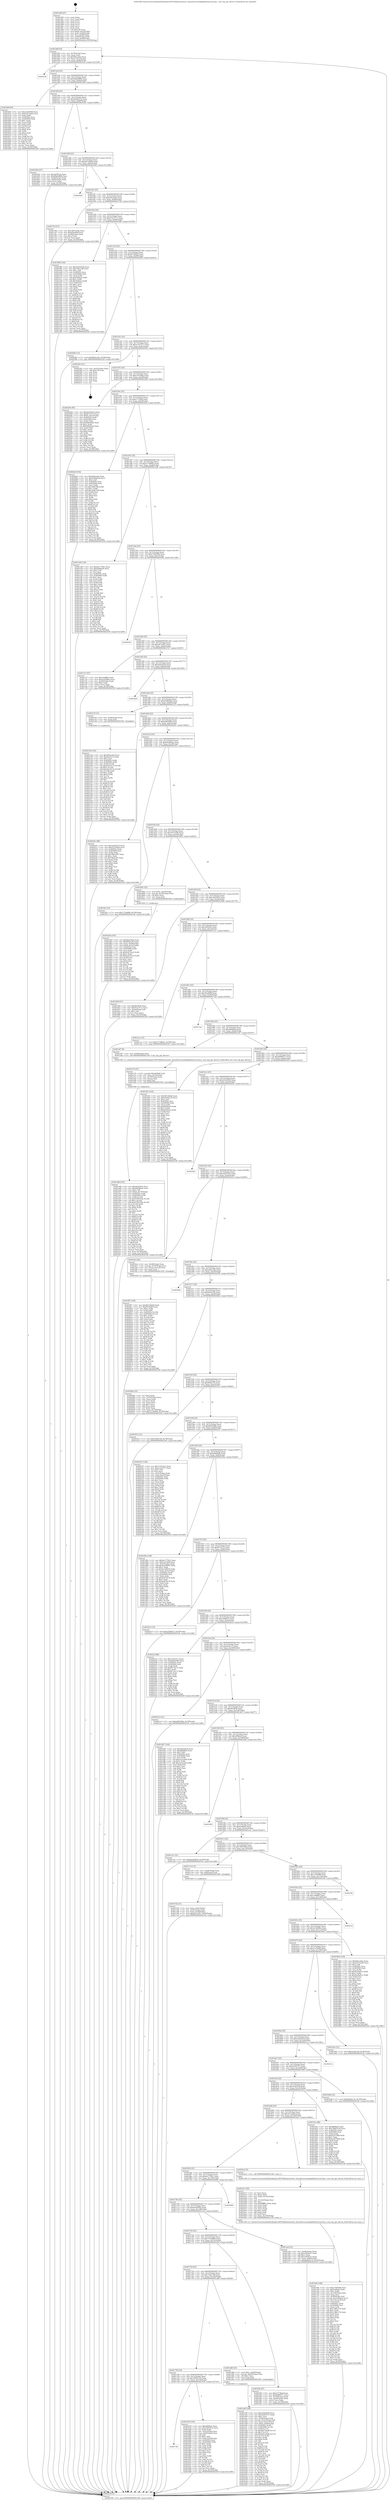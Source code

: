 digraph "0x401260" {
  label = "0x401260 (/mnt/c/Users/mathe/Desktop/tcc/POCII/binaries/extr_linuxdriversmediaplatformrcar-fcp.c_rcar_fcp_get_device_Final-ollvm.out::main(0))"
  labelloc = "t"
  node[shape=record]

  Entry [label="",width=0.3,height=0.3,shape=circle,fillcolor=black,style=filled]
  "0x40128f" [label="{
     0x40128f [23]\l
     | [instrs]\l
     &nbsp;&nbsp;0x40128f \<+3\>: mov -0x78(%rbp),%eax\l
     &nbsp;&nbsp;0x401292 \<+2\>: mov %eax,%ecx\l
     &nbsp;&nbsp;0x401294 \<+6\>: sub $0x84ecc6ae,%ecx\l
     &nbsp;&nbsp;0x40129a \<+3\>: mov %eax,-0x7c(%rbp)\l
     &nbsp;&nbsp;0x40129d \<+3\>: mov %ecx,-0x80(%rbp)\l
     &nbsp;&nbsp;0x4012a0 \<+6\>: je 00000000004023c8 \<main+0x1168\>\l
  }"]
  "0x4023c8" [label="{
     0x4023c8\l
  }", style=dashed]
  "0x4012a6" [label="{
     0x4012a6 [25]\l
     | [instrs]\l
     &nbsp;&nbsp;0x4012a6 \<+5\>: jmp 00000000004012ab \<main+0x4b\>\l
     &nbsp;&nbsp;0x4012ab \<+3\>: mov -0x7c(%rbp),%eax\l
     &nbsp;&nbsp;0x4012ae \<+5\>: sub $0x89ab4866,%eax\l
     &nbsp;&nbsp;0x4012b3 \<+6\>: mov %eax,-0x84(%rbp)\l
     &nbsp;&nbsp;0x4012b9 \<+6\>: je 0000000000401b6f \<main+0x90f\>\l
  }"]
  Exit [label="",width=0.3,height=0.3,shape=circle,fillcolor=black,style=filled,peripheries=2]
  "0x401b6f" [label="{
     0x401b6f [83]\l
     | [instrs]\l
     &nbsp;&nbsp;0x401b6f \<+5\>: mov $0xa7ab9568,%eax\l
     &nbsp;&nbsp;0x401b74 \<+5\>: mov $0x5d1cdab0,%ecx\l
     &nbsp;&nbsp;0x401b79 \<+2\>: xor %edx,%edx\l
     &nbsp;&nbsp;0x401b7b \<+7\>: mov 0x40505c,%esi\l
     &nbsp;&nbsp;0x401b82 \<+7\>: mov 0x405060,%edi\l
     &nbsp;&nbsp;0x401b89 \<+3\>: sub $0x1,%edx\l
     &nbsp;&nbsp;0x401b8c \<+3\>: mov %esi,%r8d\l
     &nbsp;&nbsp;0x401b8f \<+3\>: add %edx,%r8d\l
     &nbsp;&nbsp;0x401b92 \<+4\>: imul %r8d,%esi\l
     &nbsp;&nbsp;0x401b96 \<+3\>: and $0x1,%esi\l
     &nbsp;&nbsp;0x401b99 \<+3\>: cmp $0x0,%esi\l
     &nbsp;&nbsp;0x401b9c \<+4\>: sete %r9b\l
     &nbsp;&nbsp;0x401ba0 \<+3\>: cmp $0xa,%edi\l
     &nbsp;&nbsp;0x401ba3 \<+4\>: setl %r10b\l
     &nbsp;&nbsp;0x401ba7 \<+3\>: mov %r9b,%r11b\l
     &nbsp;&nbsp;0x401baa \<+3\>: and %r10b,%r11b\l
     &nbsp;&nbsp;0x401bad \<+3\>: xor %r10b,%r9b\l
     &nbsp;&nbsp;0x401bb0 \<+3\>: or %r9b,%r11b\l
     &nbsp;&nbsp;0x401bb3 \<+4\>: test $0x1,%r11b\l
     &nbsp;&nbsp;0x401bb7 \<+3\>: cmovne %ecx,%eax\l
     &nbsp;&nbsp;0x401bba \<+3\>: mov %eax,-0x78(%rbp)\l
     &nbsp;&nbsp;0x401bbd \<+5\>: jmp 0000000000402538 \<main+0x12d8\>\l
  }"]
  "0x4012bf" [label="{
     0x4012bf [25]\l
     | [instrs]\l
     &nbsp;&nbsp;0x4012bf \<+5\>: jmp 00000000004012c4 \<main+0x64\>\l
     &nbsp;&nbsp;0x4012c4 \<+3\>: mov -0x7c(%rbp),%eax\l
     &nbsp;&nbsp;0x4012c7 \<+5\>: sub $0x8a84411d,%eax\l
     &nbsp;&nbsp;0x4012cc \<+6\>: mov %eax,-0x88(%rbp)\l
     &nbsp;&nbsp;0x4012d2 \<+6\>: je 0000000000401b54 \<main+0x8f4\>\l
  }"]
  "0x40214b" [label="{
     0x40214b [152]\l
     | [instrs]\l
     &nbsp;&nbsp;0x40214b \<+5\>: mov $0xe90eca0a,%ecx\l
     &nbsp;&nbsp;0x402150 \<+5\>: mov $0x2ba41c3,%edx\l
     &nbsp;&nbsp;0x402155 \<+3\>: mov $0x1,%sil\l
     &nbsp;&nbsp;0x402158 \<+8\>: mov 0x40505c,%r8d\l
     &nbsp;&nbsp;0x402160 \<+8\>: mov 0x405060,%r9d\l
     &nbsp;&nbsp;0x402168 \<+3\>: mov %r8d,%r10d\l
     &nbsp;&nbsp;0x40216b \<+7\>: sub $0xe421017e,%r10d\l
     &nbsp;&nbsp;0x402172 \<+4\>: sub $0x1,%r10d\l
     &nbsp;&nbsp;0x402176 \<+7\>: add $0xe421017e,%r10d\l
     &nbsp;&nbsp;0x40217d \<+4\>: imul %r10d,%r8d\l
     &nbsp;&nbsp;0x402181 \<+4\>: and $0x1,%r8d\l
     &nbsp;&nbsp;0x402185 \<+4\>: cmp $0x0,%r8d\l
     &nbsp;&nbsp;0x402189 \<+4\>: sete %r11b\l
     &nbsp;&nbsp;0x40218d \<+4\>: cmp $0xa,%r9d\l
     &nbsp;&nbsp;0x402191 \<+3\>: setl %bl\l
     &nbsp;&nbsp;0x402194 \<+3\>: mov %r11b,%r14b\l
     &nbsp;&nbsp;0x402197 \<+4\>: xor $0xff,%r14b\l
     &nbsp;&nbsp;0x40219b \<+3\>: mov %bl,%r15b\l
     &nbsp;&nbsp;0x40219e \<+4\>: xor $0xff,%r15b\l
     &nbsp;&nbsp;0x4021a2 \<+4\>: xor $0x1,%sil\l
     &nbsp;&nbsp;0x4021a6 \<+3\>: mov %r14b,%r12b\l
     &nbsp;&nbsp;0x4021a9 \<+4\>: and $0xff,%r12b\l
     &nbsp;&nbsp;0x4021ad \<+3\>: and %sil,%r11b\l
     &nbsp;&nbsp;0x4021b0 \<+3\>: mov %r15b,%r13b\l
     &nbsp;&nbsp;0x4021b3 \<+4\>: and $0xff,%r13b\l
     &nbsp;&nbsp;0x4021b7 \<+3\>: and %sil,%bl\l
     &nbsp;&nbsp;0x4021ba \<+3\>: or %r11b,%r12b\l
     &nbsp;&nbsp;0x4021bd \<+3\>: or %bl,%r13b\l
     &nbsp;&nbsp;0x4021c0 \<+3\>: xor %r13b,%r12b\l
     &nbsp;&nbsp;0x4021c3 \<+3\>: or %r15b,%r14b\l
     &nbsp;&nbsp;0x4021c6 \<+4\>: xor $0xff,%r14b\l
     &nbsp;&nbsp;0x4021ca \<+4\>: or $0x1,%sil\l
     &nbsp;&nbsp;0x4021ce \<+3\>: and %sil,%r14b\l
     &nbsp;&nbsp;0x4021d1 \<+3\>: or %r14b,%r12b\l
     &nbsp;&nbsp;0x4021d4 \<+4\>: test $0x1,%r12b\l
     &nbsp;&nbsp;0x4021d8 \<+3\>: cmovne %edx,%ecx\l
     &nbsp;&nbsp;0x4021db \<+3\>: mov %ecx,-0x78(%rbp)\l
     &nbsp;&nbsp;0x4021de \<+5\>: jmp 0000000000402538 \<main+0x12d8\>\l
  }"]
  "0x401b54" [label="{
     0x401b54 [27]\l
     | [instrs]\l
     &nbsp;&nbsp;0x401b54 \<+5\>: mov $0xcbf3f3a2,%eax\l
     &nbsp;&nbsp;0x401b59 \<+5\>: mov $0x89ab4866,%ecx\l
     &nbsp;&nbsp;0x401b5e \<+3\>: mov -0x64(%rbp),%edx\l
     &nbsp;&nbsp;0x401b61 \<+3\>: cmp -0x60(%rbp),%edx\l
     &nbsp;&nbsp;0x401b64 \<+3\>: cmovl %ecx,%eax\l
     &nbsp;&nbsp;0x401b67 \<+3\>: mov %eax,-0x78(%rbp)\l
     &nbsp;&nbsp;0x401b6a \<+5\>: jmp 0000000000402538 \<main+0x12d8\>\l
  }"]
  "0x4012d8" [label="{
     0x4012d8 [25]\l
     | [instrs]\l
     &nbsp;&nbsp;0x4012d8 \<+5\>: jmp 00000000004012dd \<main+0x7d\>\l
     &nbsp;&nbsp;0x4012dd \<+3\>: mov -0x7c(%rbp),%eax\l
     &nbsp;&nbsp;0x4012e0 \<+5\>: sub $0x8d7c9d4d,%eax\l
     &nbsp;&nbsp;0x4012e5 \<+6\>: mov %eax,-0x8c(%rbp)\l
     &nbsp;&nbsp;0x4012eb \<+6\>: je 00000000004024e6 \<main+0x1286\>\l
  }"]
  "0x401ff7" [label="{
     0x401ff7 [139]\l
     | [instrs]\l
     &nbsp;&nbsp;0x401ff7 \<+5\>: mov $0x8d7c9d4d,%edx\l
     &nbsp;&nbsp;0x401ffc \<+5\>: mov $0x9b79dfc9,%esi\l
     &nbsp;&nbsp;0x402001 \<+3\>: mov $0x1,%r8b\l
     &nbsp;&nbsp;0x402004 \<+3\>: xor %r9d,%r9d\l
     &nbsp;&nbsp;0x402007 \<+8\>: mov 0x40505c,%r10d\l
     &nbsp;&nbsp;0x40200f \<+8\>: mov 0x405060,%r11d\l
     &nbsp;&nbsp;0x402017 \<+4\>: sub $0x1,%r9d\l
     &nbsp;&nbsp;0x40201b \<+3\>: mov %r10d,%ebx\l
     &nbsp;&nbsp;0x40201e \<+3\>: add %r9d,%ebx\l
     &nbsp;&nbsp;0x402021 \<+4\>: imul %ebx,%r10d\l
     &nbsp;&nbsp;0x402025 \<+4\>: and $0x1,%r10d\l
     &nbsp;&nbsp;0x402029 \<+4\>: cmp $0x0,%r10d\l
     &nbsp;&nbsp;0x40202d \<+4\>: sete %r14b\l
     &nbsp;&nbsp;0x402031 \<+4\>: cmp $0xa,%r11d\l
     &nbsp;&nbsp;0x402035 \<+4\>: setl %r15b\l
     &nbsp;&nbsp;0x402039 \<+3\>: mov %r14b,%r12b\l
     &nbsp;&nbsp;0x40203c \<+4\>: xor $0xff,%r12b\l
     &nbsp;&nbsp;0x402040 \<+3\>: mov %r15b,%r13b\l
     &nbsp;&nbsp;0x402043 \<+4\>: xor $0xff,%r13b\l
     &nbsp;&nbsp;0x402047 \<+4\>: xor $0x1,%r8b\l
     &nbsp;&nbsp;0x40204b \<+3\>: mov %r12b,%al\l
     &nbsp;&nbsp;0x40204e \<+2\>: and $0xff,%al\l
     &nbsp;&nbsp;0x402050 \<+3\>: and %r8b,%r14b\l
     &nbsp;&nbsp;0x402053 \<+3\>: mov %r13b,%cl\l
     &nbsp;&nbsp;0x402056 \<+3\>: and $0xff,%cl\l
     &nbsp;&nbsp;0x402059 \<+3\>: and %r8b,%r15b\l
     &nbsp;&nbsp;0x40205c \<+3\>: or %r14b,%al\l
     &nbsp;&nbsp;0x40205f \<+3\>: or %r15b,%cl\l
     &nbsp;&nbsp;0x402062 \<+2\>: xor %cl,%al\l
     &nbsp;&nbsp;0x402064 \<+3\>: or %r13b,%r12b\l
     &nbsp;&nbsp;0x402067 \<+4\>: xor $0xff,%r12b\l
     &nbsp;&nbsp;0x40206b \<+4\>: or $0x1,%r8b\l
     &nbsp;&nbsp;0x40206f \<+3\>: and %r8b,%r12b\l
     &nbsp;&nbsp;0x402072 \<+3\>: or %r12b,%al\l
     &nbsp;&nbsp;0x402075 \<+2\>: test $0x1,%al\l
     &nbsp;&nbsp;0x402077 \<+3\>: cmovne %esi,%edx\l
     &nbsp;&nbsp;0x40207a \<+3\>: mov %edx,-0x78(%rbp)\l
     &nbsp;&nbsp;0x40207d \<+5\>: jmp 0000000000402538 \<main+0x12d8\>\l
  }"]
  "0x4024e6" [label="{
     0x4024e6\l
  }", style=dashed]
  "0x4012f1" [label="{
     0x4012f1 [25]\l
     | [instrs]\l
     &nbsp;&nbsp;0x4012f1 \<+5\>: jmp 00000000004012f6 \<main+0x96\>\l
     &nbsp;&nbsp;0x4012f6 \<+3\>: mov -0x7c(%rbp),%eax\l
     &nbsp;&nbsp;0x4012f9 \<+5\>: sub $0x954c4c4e,%eax\l
     &nbsp;&nbsp;0x4012fe \<+6\>: mov %eax,-0x90(%rbp)\l
     &nbsp;&nbsp;0x401304 \<+6\>: je 0000000000401792 \<main+0x532\>\l
  }"]
  "0x401e8b" [label="{
     0x401e8b [161]\l
     | [instrs]\l
     &nbsp;&nbsp;0x401e8b \<+5\>: mov $0xab3ea0cb,%esi\l
     &nbsp;&nbsp;0x401e90 \<+5\>: mov $0xb9a98eae,%ecx\l
     &nbsp;&nbsp;0x401e95 \<+2\>: mov $0x1,%dl\l
     &nbsp;&nbsp;0x401e97 \<+7\>: movl $0x0,-0x74(%rbp)\l
     &nbsp;&nbsp;0x401e9e \<+8\>: mov 0x40505c,%r8d\l
     &nbsp;&nbsp;0x401ea6 \<+8\>: mov 0x405060,%r9d\l
     &nbsp;&nbsp;0x401eae \<+3\>: mov %r8d,%r10d\l
     &nbsp;&nbsp;0x401eb1 \<+7\>: sub $0x578b7b3b,%r10d\l
     &nbsp;&nbsp;0x401eb8 \<+4\>: sub $0x1,%r10d\l
     &nbsp;&nbsp;0x401ebc \<+7\>: add $0x578b7b3b,%r10d\l
     &nbsp;&nbsp;0x401ec3 \<+4\>: imul %r10d,%r8d\l
     &nbsp;&nbsp;0x401ec7 \<+4\>: and $0x1,%r8d\l
     &nbsp;&nbsp;0x401ecb \<+4\>: cmp $0x0,%r8d\l
     &nbsp;&nbsp;0x401ecf \<+4\>: sete %r11b\l
     &nbsp;&nbsp;0x401ed3 \<+4\>: cmp $0xa,%r9d\l
     &nbsp;&nbsp;0x401ed7 \<+3\>: setl %bl\l
     &nbsp;&nbsp;0x401eda \<+3\>: mov %r11b,%r14b\l
     &nbsp;&nbsp;0x401edd \<+4\>: xor $0xff,%r14b\l
     &nbsp;&nbsp;0x401ee1 \<+3\>: mov %bl,%r15b\l
     &nbsp;&nbsp;0x401ee4 \<+4\>: xor $0xff,%r15b\l
     &nbsp;&nbsp;0x401ee8 \<+3\>: xor $0x0,%dl\l
     &nbsp;&nbsp;0x401eeb \<+3\>: mov %r14b,%r12b\l
     &nbsp;&nbsp;0x401eee \<+4\>: and $0x0,%r12b\l
     &nbsp;&nbsp;0x401ef2 \<+3\>: and %dl,%r11b\l
     &nbsp;&nbsp;0x401ef5 \<+3\>: mov %r15b,%r13b\l
     &nbsp;&nbsp;0x401ef8 \<+4\>: and $0x0,%r13b\l
     &nbsp;&nbsp;0x401efc \<+2\>: and %dl,%bl\l
     &nbsp;&nbsp;0x401efe \<+3\>: or %r11b,%r12b\l
     &nbsp;&nbsp;0x401f01 \<+3\>: or %bl,%r13b\l
     &nbsp;&nbsp;0x401f04 \<+3\>: xor %r13b,%r12b\l
     &nbsp;&nbsp;0x401f07 \<+3\>: or %r15b,%r14b\l
     &nbsp;&nbsp;0x401f0a \<+4\>: xor $0xff,%r14b\l
     &nbsp;&nbsp;0x401f0e \<+3\>: or $0x0,%dl\l
     &nbsp;&nbsp;0x401f11 \<+3\>: and %dl,%r14b\l
     &nbsp;&nbsp;0x401f14 \<+3\>: or %r14b,%r12b\l
     &nbsp;&nbsp;0x401f17 \<+4\>: test $0x1,%r12b\l
     &nbsp;&nbsp;0x401f1b \<+3\>: cmovne %ecx,%esi\l
     &nbsp;&nbsp;0x401f1e \<+3\>: mov %esi,-0x78(%rbp)\l
     &nbsp;&nbsp;0x401f21 \<+6\>: mov %eax,-0x154(%rbp)\l
     &nbsp;&nbsp;0x401f27 \<+5\>: jmp 0000000000402538 \<main+0x12d8\>\l
  }"]
  "0x401792" [label="{
     0x401792 [27]\l
     | [instrs]\l
     &nbsp;&nbsp;0x401792 \<+5\>: mov $0x1887243b,%eax\l
     &nbsp;&nbsp;0x401797 \<+5\>: mov $0xd5a3f49f,%ecx\l
     &nbsp;&nbsp;0x40179c \<+3\>: mov -0x38(%rbp),%edx\l
     &nbsp;&nbsp;0x40179f \<+3\>: cmp $0x2,%edx\l
     &nbsp;&nbsp;0x4017a2 \<+3\>: cmovne %ecx,%eax\l
     &nbsp;&nbsp;0x4017a5 \<+3\>: mov %eax,-0x78(%rbp)\l
     &nbsp;&nbsp;0x4017a8 \<+5\>: jmp 0000000000402538 \<main+0x12d8\>\l
  }"]
  "0x40130a" [label="{
     0x40130a [25]\l
     | [instrs]\l
     &nbsp;&nbsp;0x40130a \<+5\>: jmp 000000000040130f \<main+0xaf\>\l
     &nbsp;&nbsp;0x40130f \<+3\>: mov -0x7c(%rbp),%eax\l
     &nbsp;&nbsp;0x401312 \<+5\>: sub $0x97ac3711,%eax\l
     &nbsp;&nbsp;0x401317 \<+6\>: mov %eax,-0x94(%rbp)\l
     &nbsp;&nbsp;0x40131d \<+6\>: je 00000000004019f8 \<main+0x798\>\l
  }"]
  "0x402538" [label="{
     0x402538 [5]\l
     | [instrs]\l
     &nbsp;&nbsp;0x402538 \<+5\>: jmp 000000000040128f \<main+0x2f\>\l
  }"]
  "0x401260" [label="{
     0x401260 [47]\l
     | [instrs]\l
     &nbsp;&nbsp;0x401260 \<+1\>: push %rbp\l
     &nbsp;&nbsp;0x401261 \<+3\>: mov %rsp,%rbp\l
     &nbsp;&nbsp;0x401264 \<+2\>: push %r15\l
     &nbsp;&nbsp;0x401266 \<+2\>: push %r14\l
     &nbsp;&nbsp;0x401268 \<+2\>: push %r13\l
     &nbsp;&nbsp;0x40126a \<+2\>: push %r12\l
     &nbsp;&nbsp;0x40126c \<+1\>: push %rbx\l
     &nbsp;&nbsp;0x40126d \<+7\>: sub $0x138,%rsp\l
     &nbsp;&nbsp;0x401274 \<+7\>: movl $0x0,-0x3c(%rbp)\l
     &nbsp;&nbsp;0x40127b \<+3\>: mov %edi,-0x40(%rbp)\l
     &nbsp;&nbsp;0x40127e \<+4\>: mov %rsi,-0x48(%rbp)\l
     &nbsp;&nbsp;0x401282 \<+3\>: mov -0x40(%rbp),%edi\l
     &nbsp;&nbsp;0x401285 \<+3\>: mov %edi,-0x38(%rbp)\l
     &nbsp;&nbsp;0x401288 \<+7\>: movl $0x954c4c4e,-0x78(%rbp)\l
  }"]
  "0x401e70" [label="{
     0x401e70 [27]\l
     | [instrs]\l
     &nbsp;&nbsp;0x401e70 \<+10\>: movabs $0x4030b6,%rdi\l
     &nbsp;&nbsp;0x401e7a \<+4\>: mov %rax,-0x70(%rbp)\l
     &nbsp;&nbsp;0x401e7e \<+4\>: mov -0x70(%rbp),%rax\l
     &nbsp;&nbsp;0x401e82 \<+2\>: mov (%rax),%esi\l
     &nbsp;&nbsp;0x401e84 \<+2\>: mov $0x0,%al\l
     &nbsp;&nbsp;0x401e86 \<+5\>: call 0000000000401040 \<printf@plt\>\l
     | [calls]\l
     &nbsp;&nbsp;0x401040 \{1\} (unknown)\l
  }"]
  "0x4019f8" [label="{
     0x4019f8 [144]\l
     | [instrs]\l
     &nbsp;&nbsp;0x4019f8 \<+5\>: mov $0xe0243438,%eax\l
     &nbsp;&nbsp;0x4019fd \<+5\>: mov $0x73da7cf9,%ecx\l
     &nbsp;&nbsp;0x401a02 \<+2\>: mov $0x1,%dl\l
     &nbsp;&nbsp;0x401a04 \<+7\>: mov 0x40505c,%esi\l
     &nbsp;&nbsp;0x401a0b \<+7\>: mov 0x405060,%edi\l
     &nbsp;&nbsp;0x401a12 \<+3\>: mov %esi,%r8d\l
     &nbsp;&nbsp;0x401a15 \<+7\>: sub $0x52bbae,%r8d\l
     &nbsp;&nbsp;0x401a1c \<+4\>: sub $0x1,%r8d\l
     &nbsp;&nbsp;0x401a20 \<+7\>: add $0x52bbae,%r8d\l
     &nbsp;&nbsp;0x401a27 \<+4\>: imul %r8d,%esi\l
     &nbsp;&nbsp;0x401a2b \<+3\>: and $0x1,%esi\l
     &nbsp;&nbsp;0x401a2e \<+3\>: cmp $0x0,%esi\l
     &nbsp;&nbsp;0x401a31 \<+4\>: sete %r9b\l
     &nbsp;&nbsp;0x401a35 \<+3\>: cmp $0xa,%edi\l
     &nbsp;&nbsp;0x401a38 \<+4\>: setl %r10b\l
     &nbsp;&nbsp;0x401a3c \<+3\>: mov %r9b,%r11b\l
     &nbsp;&nbsp;0x401a3f \<+4\>: xor $0xff,%r11b\l
     &nbsp;&nbsp;0x401a43 \<+3\>: mov %r10b,%bl\l
     &nbsp;&nbsp;0x401a46 \<+3\>: xor $0xff,%bl\l
     &nbsp;&nbsp;0x401a49 \<+3\>: xor $0x0,%dl\l
     &nbsp;&nbsp;0x401a4c \<+3\>: mov %r11b,%r14b\l
     &nbsp;&nbsp;0x401a4f \<+4\>: and $0x0,%r14b\l
     &nbsp;&nbsp;0x401a53 \<+3\>: and %dl,%r9b\l
     &nbsp;&nbsp;0x401a56 \<+3\>: mov %bl,%r15b\l
     &nbsp;&nbsp;0x401a59 \<+4\>: and $0x0,%r15b\l
     &nbsp;&nbsp;0x401a5d \<+3\>: and %dl,%r10b\l
     &nbsp;&nbsp;0x401a60 \<+3\>: or %r9b,%r14b\l
     &nbsp;&nbsp;0x401a63 \<+3\>: or %r10b,%r15b\l
     &nbsp;&nbsp;0x401a66 \<+3\>: xor %r15b,%r14b\l
     &nbsp;&nbsp;0x401a69 \<+3\>: or %bl,%r11b\l
     &nbsp;&nbsp;0x401a6c \<+4\>: xor $0xff,%r11b\l
     &nbsp;&nbsp;0x401a70 \<+3\>: or $0x0,%dl\l
     &nbsp;&nbsp;0x401a73 \<+3\>: and %dl,%r11b\l
     &nbsp;&nbsp;0x401a76 \<+3\>: or %r11b,%r14b\l
     &nbsp;&nbsp;0x401a79 \<+4\>: test $0x1,%r14b\l
     &nbsp;&nbsp;0x401a7d \<+3\>: cmovne %ecx,%eax\l
     &nbsp;&nbsp;0x401a80 \<+3\>: mov %eax,-0x78(%rbp)\l
     &nbsp;&nbsp;0x401a83 \<+5\>: jmp 0000000000402538 \<main+0x12d8\>\l
  }"]
  "0x401323" [label="{
     0x401323 [25]\l
     | [instrs]\l
     &nbsp;&nbsp;0x401323 \<+5\>: jmp 0000000000401328 \<main+0xc8\>\l
     &nbsp;&nbsp;0x401328 \<+3\>: mov -0x7c(%rbp),%eax\l
     &nbsp;&nbsp;0x40132b \<+5\>: sub $0x9b79dfc9,%eax\l
     &nbsp;&nbsp;0x401330 \<+6\>: mov %eax,-0x98(%rbp)\l
     &nbsp;&nbsp;0x401336 \<+6\>: je 0000000000402082 \<main+0xe22\>\l
  }"]
  "0x401bfb" [label="{
     0x401bfb [166]\l
     | [instrs]\l
     &nbsp;&nbsp;0x401bfb \<+5\>: mov $0xa7ab9568,%ecx\l
     &nbsp;&nbsp;0x401c00 \<+5\>: mov $0xfca0be0,%edx\l
     &nbsp;&nbsp;0x401c05 \<+3\>: mov $0x1,%r8b\l
     &nbsp;&nbsp;0x401c08 \<+6\>: mov -0x150(%rbp),%esi\l
     &nbsp;&nbsp;0x401c0e \<+3\>: imul %eax,%esi\l
     &nbsp;&nbsp;0x401c11 \<+4\>: mov -0x58(%rbp),%r9\l
     &nbsp;&nbsp;0x401c15 \<+4\>: movslq -0x5c(%rbp),%r10\l
     &nbsp;&nbsp;0x401c19 \<+4\>: mov (%r9,%r10,8),%r9\l
     &nbsp;&nbsp;0x401c1d \<+3\>: mov %esi,(%r9)\l
     &nbsp;&nbsp;0x401c20 \<+7\>: mov 0x40505c,%eax\l
     &nbsp;&nbsp;0x401c27 \<+7\>: mov 0x405060,%esi\l
     &nbsp;&nbsp;0x401c2e \<+2\>: mov %eax,%edi\l
     &nbsp;&nbsp;0x401c30 \<+6\>: sub $0x138bc17b,%edi\l
     &nbsp;&nbsp;0x401c36 \<+3\>: sub $0x1,%edi\l
     &nbsp;&nbsp;0x401c39 \<+6\>: add $0x138bc17b,%edi\l
     &nbsp;&nbsp;0x401c3f \<+3\>: imul %edi,%eax\l
     &nbsp;&nbsp;0x401c42 \<+3\>: and $0x1,%eax\l
     &nbsp;&nbsp;0x401c45 \<+3\>: cmp $0x0,%eax\l
     &nbsp;&nbsp;0x401c48 \<+4\>: sete %r11b\l
     &nbsp;&nbsp;0x401c4c \<+3\>: cmp $0xa,%esi\l
     &nbsp;&nbsp;0x401c4f \<+3\>: setl %bl\l
     &nbsp;&nbsp;0x401c52 \<+3\>: mov %r11b,%r14b\l
     &nbsp;&nbsp;0x401c55 \<+4\>: xor $0xff,%r14b\l
     &nbsp;&nbsp;0x401c59 \<+3\>: mov %bl,%r15b\l
     &nbsp;&nbsp;0x401c5c \<+4\>: xor $0xff,%r15b\l
     &nbsp;&nbsp;0x401c60 \<+4\>: xor $0x1,%r8b\l
     &nbsp;&nbsp;0x401c64 \<+3\>: mov %r14b,%r12b\l
     &nbsp;&nbsp;0x401c67 \<+4\>: and $0xff,%r12b\l
     &nbsp;&nbsp;0x401c6b \<+3\>: and %r8b,%r11b\l
     &nbsp;&nbsp;0x401c6e \<+3\>: mov %r15b,%r13b\l
     &nbsp;&nbsp;0x401c71 \<+4\>: and $0xff,%r13b\l
     &nbsp;&nbsp;0x401c75 \<+3\>: and %r8b,%bl\l
     &nbsp;&nbsp;0x401c78 \<+3\>: or %r11b,%r12b\l
     &nbsp;&nbsp;0x401c7b \<+3\>: or %bl,%r13b\l
     &nbsp;&nbsp;0x401c7e \<+3\>: xor %r13b,%r12b\l
     &nbsp;&nbsp;0x401c81 \<+3\>: or %r15b,%r14b\l
     &nbsp;&nbsp;0x401c84 \<+4\>: xor $0xff,%r14b\l
     &nbsp;&nbsp;0x401c88 \<+4\>: or $0x1,%r8b\l
     &nbsp;&nbsp;0x401c8c \<+3\>: and %r8b,%r14b\l
     &nbsp;&nbsp;0x401c8f \<+3\>: or %r14b,%r12b\l
     &nbsp;&nbsp;0x401c92 \<+4\>: test $0x1,%r12b\l
     &nbsp;&nbsp;0x401c96 \<+3\>: cmovne %edx,%ecx\l
     &nbsp;&nbsp;0x401c99 \<+3\>: mov %ecx,-0x78(%rbp)\l
     &nbsp;&nbsp;0x401c9c \<+5\>: jmp 0000000000402538 \<main+0x12d8\>\l
  }"]
  "0x402082" [label="{
     0x402082 [12]\l
     | [instrs]\l
     &nbsp;&nbsp;0x402082 \<+7\>: movl $0xf093e1b0,-0x78(%rbp)\l
     &nbsp;&nbsp;0x402089 \<+5\>: jmp 0000000000402538 \<main+0x12d8\>\l
  }"]
  "0x40133c" [label="{
     0x40133c [25]\l
     | [instrs]\l
     &nbsp;&nbsp;0x40133c \<+5\>: jmp 0000000000401341 \<main+0xe1\>\l
     &nbsp;&nbsp;0x401341 \<+3\>: mov -0x7c(%rbp),%eax\l
     &nbsp;&nbsp;0x401344 \<+5\>: sub $0xa13a7377,%eax\l
     &nbsp;&nbsp;0x401349 \<+6\>: mov %eax,-0x9c(%rbp)\l
     &nbsp;&nbsp;0x40134f \<+6\>: je 00000000004023b3 \<main+0x1153\>\l
  }"]
  "0x401bc7" [label="{
     0x401bc7 [52]\l
     | [instrs]\l
     &nbsp;&nbsp;0x401bc7 \<+2\>: xor %ecx,%ecx\l
     &nbsp;&nbsp;0x401bc9 \<+5\>: mov $0x2,%edx\l
     &nbsp;&nbsp;0x401bce \<+6\>: mov %edx,-0x14c(%rbp)\l
     &nbsp;&nbsp;0x401bd4 \<+1\>: cltd\l
     &nbsp;&nbsp;0x401bd5 \<+6\>: mov -0x14c(%rbp),%esi\l
     &nbsp;&nbsp;0x401bdb \<+2\>: idiv %esi\l
     &nbsp;&nbsp;0x401bdd \<+6\>: imul $0xfffffffe,%edx,%edx\l
     &nbsp;&nbsp;0x401be3 \<+2\>: mov %ecx,%edi\l
     &nbsp;&nbsp;0x401be5 \<+2\>: sub %edx,%edi\l
     &nbsp;&nbsp;0x401be7 \<+2\>: mov %ecx,%edx\l
     &nbsp;&nbsp;0x401be9 \<+3\>: sub $0x1,%edx\l
     &nbsp;&nbsp;0x401bec \<+2\>: add %edx,%edi\l
     &nbsp;&nbsp;0x401bee \<+2\>: sub %edi,%ecx\l
     &nbsp;&nbsp;0x401bf0 \<+6\>: mov %ecx,-0x150(%rbp)\l
     &nbsp;&nbsp;0x401bf6 \<+5\>: call 0000000000401160 \<next_i\>\l
     | [calls]\l
     &nbsp;&nbsp;0x401160 \{1\} (/mnt/c/Users/mathe/Desktop/tcc/POCII/binaries/extr_linuxdriversmediaplatformrcar-fcp.c_rcar_fcp_get_device_Final-ollvm.out::next_i)\l
  }"]
  "0x4023b3" [label="{
     0x4023b3 [21]\l
     | [instrs]\l
     &nbsp;&nbsp;0x4023b3 \<+3\>: mov -0x2c(%rbp),%eax\l
     &nbsp;&nbsp;0x4023b6 \<+7\>: add $0x138,%rsp\l
     &nbsp;&nbsp;0x4023bd \<+1\>: pop %rbx\l
     &nbsp;&nbsp;0x4023be \<+2\>: pop %r12\l
     &nbsp;&nbsp;0x4023c0 \<+2\>: pop %r13\l
     &nbsp;&nbsp;0x4023c2 \<+2\>: pop %r14\l
     &nbsp;&nbsp;0x4023c4 \<+2\>: pop %r15\l
     &nbsp;&nbsp;0x4023c6 \<+1\>: pop %rbp\l
     &nbsp;&nbsp;0x4023c7 \<+1\>: ret\l
  }"]
  "0x401355" [label="{
     0x401355 [25]\l
     | [instrs]\l
     &nbsp;&nbsp;0x401355 \<+5\>: jmp 000000000040135a \<main+0xfa\>\l
     &nbsp;&nbsp;0x40135a \<+3\>: mov -0x7c(%rbp),%eax\l
     &nbsp;&nbsp;0x40135d \<+5\>: sub $0xa374c9ab,%eax\l
     &nbsp;&nbsp;0x401362 \<+6\>: mov %eax,-0xa0(%rbp)\l
     &nbsp;&nbsp;0x401368 \<+6\>: je 0000000000402264 \<main+0x1004\>\l
  }"]
  "0x401a9f" [label="{
     0x401a9f [169]\l
     | [instrs]\l
     &nbsp;&nbsp;0x401a9f \<+5\>: mov $0xe0243438,%ecx\l
     &nbsp;&nbsp;0x401aa4 \<+5\>: mov $0x4c0657e7,%edx\l
     &nbsp;&nbsp;0x401aa9 \<+3\>: mov $0x1,%sil\l
     &nbsp;&nbsp;0x401aac \<+4\>: mov -0x58(%rbp),%rdi\l
     &nbsp;&nbsp;0x401ab0 \<+4\>: movslq -0x5c(%rbp),%r8\l
     &nbsp;&nbsp;0x401ab4 \<+4\>: mov %rax,(%rdi,%r8,8)\l
     &nbsp;&nbsp;0x401ab8 \<+7\>: movl $0x0,-0x64(%rbp)\l
     &nbsp;&nbsp;0x401abf \<+8\>: mov 0x40505c,%r9d\l
     &nbsp;&nbsp;0x401ac7 \<+8\>: mov 0x405060,%r10d\l
     &nbsp;&nbsp;0x401acf \<+3\>: mov %r9d,%r11d\l
     &nbsp;&nbsp;0x401ad2 \<+7\>: sub $0xdb5142d8,%r11d\l
     &nbsp;&nbsp;0x401ad9 \<+4\>: sub $0x1,%r11d\l
     &nbsp;&nbsp;0x401add \<+7\>: add $0xdb5142d8,%r11d\l
     &nbsp;&nbsp;0x401ae4 \<+4\>: imul %r11d,%r9d\l
     &nbsp;&nbsp;0x401ae8 \<+4\>: and $0x1,%r9d\l
     &nbsp;&nbsp;0x401aec \<+4\>: cmp $0x0,%r9d\l
     &nbsp;&nbsp;0x401af0 \<+3\>: sete %bl\l
     &nbsp;&nbsp;0x401af3 \<+4\>: cmp $0xa,%r10d\l
     &nbsp;&nbsp;0x401af7 \<+4\>: setl %r14b\l
     &nbsp;&nbsp;0x401afb \<+3\>: mov %bl,%r15b\l
     &nbsp;&nbsp;0x401afe \<+4\>: xor $0xff,%r15b\l
     &nbsp;&nbsp;0x401b02 \<+3\>: mov %r14b,%r12b\l
     &nbsp;&nbsp;0x401b05 \<+4\>: xor $0xff,%r12b\l
     &nbsp;&nbsp;0x401b09 \<+4\>: xor $0x1,%sil\l
     &nbsp;&nbsp;0x401b0d \<+3\>: mov %r15b,%r13b\l
     &nbsp;&nbsp;0x401b10 \<+4\>: and $0xff,%r13b\l
     &nbsp;&nbsp;0x401b14 \<+3\>: and %sil,%bl\l
     &nbsp;&nbsp;0x401b17 \<+3\>: mov %r12b,%al\l
     &nbsp;&nbsp;0x401b1a \<+2\>: and $0xff,%al\l
     &nbsp;&nbsp;0x401b1c \<+3\>: and %sil,%r14b\l
     &nbsp;&nbsp;0x401b1f \<+3\>: or %bl,%r13b\l
     &nbsp;&nbsp;0x401b22 \<+3\>: or %r14b,%al\l
     &nbsp;&nbsp;0x401b25 \<+3\>: xor %al,%r13b\l
     &nbsp;&nbsp;0x401b28 \<+3\>: or %r12b,%r15b\l
     &nbsp;&nbsp;0x401b2b \<+4\>: xor $0xff,%r15b\l
     &nbsp;&nbsp;0x401b2f \<+4\>: or $0x1,%sil\l
     &nbsp;&nbsp;0x401b33 \<+3\>: and %sil,%r15b\l
     &nbsp;&nbsp;0x401b36 \<+3\>: or %r15b,%r13b\l
     &nbsp;&nbsp;0x401b39 \<+4\>: test $0x1,%r13b\l
     &nbsp;&nbsp;0x401b3d \<+3\>: cmovne %edx,%ecx\l
     &nbsp;&nbsp;0x401b40 \<+3\>: mov %ecx,-0x78(%rbp)\l
     &nbsp;&nbsp;0x401b43 \<+5\>: jmp 0000000000402538 \<main+0x12d8\>\l
  }"]
  "0x402264" [label="{
     0x402264 [95]\l
     | [instrs]\l
     &nbsp;&nbsp;0x402264 \<+5\>: mov $0x2e42421d,%eax\l
     &nbsp;&nbsp;0x402269 \<+5\>: mov $0xff7c3373,%ecx\l
     &nbsp;&nbsp;0x40226e \<+7\>: movl $0x0,-0x3c(%rbp)\l
     &nbsp;&nbsp;0x402275 \<+7\>: mov 0x40505c,%edx\l
     &nbsp;&nbsp;0x40227c \<+7\>: mov 0x405060,%esi\l
     &nbsp;&nbsp;0x402283 \<+2\>: mov %edx,%edi\l
     &nbsp;&nbsp;0x402285 \<+6\>: add $0xf28a4d2b,%edi\l
     &nbsp;&nbsp;0x40228b \<+3\>: sub $0x1,%edi\l
     &nbsp;&nbsp;0x40228e \<+6\>: sub $0xf28a4d2b,%edi\l
     &nbsp;&nbsp;0x402294 \<+3\>: imul %edi,%edx\l
     &nbsp;&nbsp;0x402297 \<+3\>: and $0x1,%edx\l
     &nbsp;&nbsp;0x40229a \<+3\>: cmp $0x0,%edx\l
     &nbsp;&nbsp;0x40229d \<+4\>: sete %r8b\l
     &nbsp;&nbsp;0x4022a1 \<+3\>: cmp $0xa,%esi\l
     &nbsp;&nbsp;0x4022a4 \<+4\>: setl %r9b\l
     &nbsp;&nbsp;0x4022a8 \<+3\>: mov %r8b,%r10b\l
     &nbsp;&nbsp;0x4022ab \<+3\>: and %r9b,%r10b\l
     &nbsp;&nbsp;0x4022ae \<+3\>: xor %r9b,%r8b\l
     &nbsp;&nbsp;0x4022b1 \<+3\>: or %r8b,%r10b\l
     &nbsp;&nbsp;0x4022b4 \<+4\>: test $0x1,%r10b\l
     &nbsp;&nbsp;0x4022b8 \<+3\>: cmovne %ecx,%eax\l
     &nbsp;&nbsp;0x4022bb \<+3\>: mov %eax,-0x78(%rbp)\l
     &nbsp;&nbsp;0x4022be \<+5\>: jmp 0000000000402538 \<main+0x12d8\>\l
  }"]
  "0x40136e" [label="{
     0x40136e [25]\l
     | [instrs]\l
     &nbsp;&nbsp;0x40136e \<+5\>: jmp 0000000000401373 \<main+0x113\>\l
     &nbsp;&nbsp;0x401373 \<+3\>: mov -0x7c(%rbp),%eax\l
     &nbsp;&nbsp;0x401376 \<+5\>: sub $0xa717fbef,%eax\l
     &nbsp;&nbsp;0x40137b \<+6\>: mov %eax,-0xa4(%rbp)\l
     &nbsp;&nbsp;0x401381 \<+6\>: je 00000000004020af \<main+0xe4f\>\l
  }"]
  "0x40176f" [label="{
     0x40176f\l
  }", style=dashed]
  "0x4020af" [label="{
     0x4020af [144]\l
     | [instrs]\l
     &nbsp;&nbsp;0x4020af \<+5\>: mov $0xe90eca0a,%eax\l
     &nbsp;&nbsp;0x4020b4 \<+5\>: mov $0xb5d90a4d,%ecx\l
     &nbsp;&nbsp;0x4020b9 \<+2\>: mov $0x1,%dl\l
     &nbsp;&nbsp;0x4020bb \<+7\>: mov 0x40505c,%esi\l
     &nbsp;&nbsp;0x4020c2 \<+7\>: mov 0x405060,%edi\l
     &nbsp;&nbsp;0x4020c9 \<+3\>: mov %esi,%r8d\l
     &nbsp;&nbsp;0x4020cc \<+7\>: sub $0x182f13f6,%r8d\l
     &nbsp;&nbsp;0x4020d3 \<+4\>: sub $0x1,%r8d\l
     &nbsp;&nbsp;0x4020d7 \<+7\>: add $0x182f13f6,%r8d\l
     &nbsp;&nbsp;0x4020de \<+4\>: imul %r8d,%esi\l
     &nbsp;&nbsp;0x4020e2 \<+3\>: and $0x1,%esi\l
     &nbsp;&nbsp;0x4020e5 \<+3\>: cmp $0x0,%esi\l
     &nbsp;&nbsp;0x4020e8 \<+4\>: sete %r9b\l
     &nbsp;&nbsp;0x4020ec \<+3\>: cmp $0xa,%edi\l
     &nbsp;&nbsp;0x4020ef \<+4\>: setl %r10b\l
     &nbsp;&nbsp;0x4020f3 \<+3\>: mov %r9b,%r11b\l
     &nbsp;&nbsp;0x4020f6 \<+4\>: xor $0xff,%r11b\l
     &nbsp;&nbsp;0x4020fa \<+3\>: mov %r10b,%bl\l
     &nbsp;&nbsp;0x4020fd \<+3\>: xor $0xff,%bl\l
     &nbsp;&nbsp;0x402100 \<+3\>: xor $0x0,%dl\l
     &nbsp;&nbsp;0x402103 \<+3\>: mov %r11b,%r14b\l
     &nbsp;&nbsp;0x402106 \<+4\>: and $0x0,%r14b\l
     &nbsp;&nbsp;0x40210a \<+3\>: and %dl,%r9b\l
     &nbsp;&nbsp;0x40210d \<+3\>: mov %bl,%r15b\l
     &nbsp;&nbsp;0x402110 \<+4\>: and $0x0,%r15b\l
     &nbsp;&nbsp;0x402114 \<+3\>: and %dl,%r10b\l
     &nbsp;&nbsp;0x402117 \<+3\>: or %r9b,%r14b\l
     &nbsp;&nbsp;0x40211a \<+3\>: or %r10b,%r15b\l
     &nbsp;&nbsp;0x40211d \<+3\>: xor %r15b,%r14b\l
     &nbsp;&nbsp;0x402120 \<+3\>: or %bl,%r11b\l
     &nbsp;&nbsp;0x402123 \<+4\>: xor $0xff,%r11b\l
     &nbsp;&nbsp;0x402127 \<+3\>: or $0x0,%dl\l
     &nbsp;&nbsp;0x40212a \<+3\>: and %dl,%r11b\l
     &nbsp;&nbsp;0x40212d \<+3\>: or %r11b,%r14b\l
     &nbsp;&nbsp;0x402130 \<+4\>: test $0x1,%r14b\l
     &nbsp;&nbsp;0x402134 \<+3\>: cmovne %ecx,%eax\l
     &nbsp;&nbsp;0x402137 \<+3\>: mov %eax,-0x78(%rbp)\l
     &nbsp;&nbsp;0x40213a \<+5\>: jmp 0000000000402538 \<main+0x12d8\>\l
  }"]
  "0x401387" [label="{
     0x401387 [25]\l
     | [instrs]\l
     &nbsp;&nbsp;0x401387 \<+5\>: jmp 000000000040138c \<main+0x12c\>\l
     &nbsp;&nbsp;0x40138c \<+3\>: mov -0x7c(%rbp),%eax\l
     &nbsp;&nbsp;0x40138f \<+5\>: sub $0xa7739b05,%eax\l
     &nbsp;&nbsp;0x401394 \<+6\>: mov %eax,-0xa8(%rbp)\l
     &nbsp;&nbsp;0x40139a \<+6\>: je 0000000000401cd8 \<main+0xa78\>\l
  }"]
  "0x401976" [label="{
     0x401976 [103]\l
     | [instrs]\l
     &nbsp;&nbsp;0x401976 \<+5\>: mov $0xaf94ba5,%eax\l
     &nbsp;&nbsp;0x40197b \<+5\>: mov $0xc5b53f14,%ecx\l
     &nbsp;&nbsp;0x401980 \<+2\>: xor %edx,%edx\l
     &nbsp;&nbsp;0x401982 \<+3\>: mov -0x5c(%rbp),%esi\l
     &nbsp;&nbsp;0x401985 \<+3\>: cmp -0x50(%rbp),%esi\l
     &nbsp;&nbsp;0x401988 \<+4\>: setl %dil\l
     &nbsp;&nbsp;0x40198c \<+4\>: and $0x1,%dil\l
     &nbsp;&nbsp;0x401990 \<+4\>: mov %dil,-0x2d(%rbp)\l
     &nbsp;&nbsp;0x401994 \<+7\>: mov 0x40505c,%esi\l
     &nbsp;&nbsp;0x40199b \<+8\>: mov 0x405060,%r8d\l
     &nbsp;&nbsp;0x4019a3 \<+3\>: sub $0x1,%edx\l
     &nbsp;&nbsp;0x4019a6 \<+3\>: mov %esi,%r9d\l
     &nbsp;&nbsp;0x4019a9 \<+3\>: add %edx,%r9d\l
     &nbsp;&nbsp;0x4019ac \<+4\>: imul %r9d,%esi\l
     &nbsp;&nbsp;0x4019b0 \<+3\>: and $0x1,%esi\l
     &nbsp;&nbsp;0x4019b3 \<+3\>: cmp $0x0,%esi\l
     &nbsp;&nbsp;0x4019b6 \<+4\>: sete %dil\l
     &nbsp;&nbsp;0x4019ba \<+4\>: cmp $0xa,%r8d\l
     &nbsp;&nbsp;0x4019be \<+4\>: setl %r10b\l
     &nbsp;&nbsp;0x4019c2 \<+3\>: mov %dil,%r11b\l
     &nbsp;&nbsp;0x4019c5 \<+3\>: and %r10b,%r11b\l
     &nbsp;&nbsp;0x4019c8 \<+3\>: xor %r10b,%dil\l
     &nbsp;&nbsp;0x4019cb \<+3\>: or %dil,%r11b\l
     &nbsp;&nbsp;0x4019ce \<+4\>: test $0x1,%r11b\l
     &nbsp;&nbsp;0x4019d2 \<+3\>: cmovne %ecx,%eax\l
     &nbsp;&nbsp;0x4019d5 \<+3\>: mov %eax,-0x78(%rbp)\l
     &nbsp;&nbsp;0x4019d8 \<+5\>: jmp 0000000000402538 \<main+0x12d8\>\l
  }"]
  "0x401cd8" [label="{
     0x401cd8 [134]\l
     | [instrs]\l
     &nbsp;&nbsp;0x401cd8 \<+5\>: mov $0x6e1770b1,%eax\l
     &nbsp;&nbsp;0x401cdd \<+5\>: mov $0xfd4f4b26,%ecx\l
     &nbsp;&nbsp;0x401ce2 \<+2\>: mov $0x1,%dl\l
     &nbsp;&nbsp;0x401ce4 \<+2\>: xor %esi,%esi\l
     &nbsp;&nbsp;0x401ce6 \<+7\>: mov 0x40505c,%edi\l
     &nbsp;&nbsp;0x401ced \<+8\>: mov 0x405060,%r8d\l
     &nbsp;&nbsp;0x401cf5 \<+3\>: sub $0x1,%esi\l
     &nbsp;&nbsp;0x401cf8 \<+3\>: mov %edi,%r9d\l
     &nbsp;&nbsp;0x401cfb \<+3\>: add %esi,%r9d\l
     &nbsp;&nbsp;0x401cfe \<+4\>: imul %r9d,%edi\l
     &nbsp;&nbsp;0x401d02 \<+3\>: and $0x1,%edi\l
     &nbsp;&nbsp;0x401d05 \<+3\>: cmp $0x0,%edi\l
     &nbsp;&nbsp;0x401d08 \<+4\>: sete %r10b\l
     &nbsp;&nbsp;0x401d0c \<+4\>: cmp $0xa,%r8d\l
     &nbsp;&nbsp;0x401d10 \<+4\>: setl %r11b\l
     &nbsp;&nbsp;0x401d14 \<+3\>: mov %r10b,%bl\l
     &nbsp;&nbsp;0x401d17 \<+3\>: xor $0xff,%bl\l
     &nbsp;&nbsp;0x401d1a \<+3\>: mov %r11b,%r14b\l
     &nbsp;&nbsp;0x401d1d \<+4\>: xor $0xff,%r14b\l
     &nbsp;&nbsp;0x401d21 \<+3\>: xor $0x1,%dl\l
     &nbsp;&nbsp;0x401d24 \<+3\>: mov %bl,%r15b\l
     &nbsp;&nbsp;0x401d27 \<+4\>: and $0xff,%r15b\l
     &nbsp;&nbsp;0x401d2b \<+3\>: and %dl,%r10b\l
     &nbsp;&nbsp;0x401d2e \<+3\>: mov %r14b,%r12b\l
     &nbsp;&nbsp;0x401d31 \<+4\>: and $0xff,%r12b\l
     &nbsp;&nbsp;0x401d35 \<+3\>: and %dl,%r11b\l
     &nbsp;&nbsp;0x401d38 \<+3\>: or %r10b,%r15b\l
     &nbsp;&nbsp;0x401d3b \<+3\>: or %r11b,%r12b\l
     &nbsp;&nbsp;0x401d3e \<+3\>: xor %r12b,%r15b\l
     &nbsp;&nbsp;0x401d41 \<+3\>: or %r14b,%bl\l
     &nbsp;&nbsp;0x401d44 \<+3\>: xor $0xff,%bl\l
     &nbsp;&nbsp;0x401d47 \<+3\>: or $0x1,%dl\l
     &nbsp;&nbsp;0x401d4a \<+2\>: and %dl,%bl\l
     &nbsp;&nbsp;0x401d4c \<+3\>: or %bl,%r15b\l
     &nbsp;&nbsp;0x401d4f \<+4\>: test $0x1,%r15b\l
     &nbsp;&nbsp;0x401d53 \<+3\>: cmovne %ecx,%eax\l
     &nbsp;&nbsp;0x401d56 \<+3\>: mov %eax,-0x78(%rbp)\l
     &nbsp;&nbsp;0x401d59 \<+5\>: jmp 0000000000402538 \<main+0x12d8\>\l
  }"]
  "0x4013a0" [label="{
     0x4013a0 [25]\l
     | [instrs]\l
     &nbsp;&nbsp;0x4013a0 \<+5\>: jmp 00000000004013a5 \<main+0x145\>\l
     &nbsp;&nbsp;0x4013a5 \<+3\>: mov -0x7c(%rbp),%eax\l
     &nbsp;&nbsp;0x4013a8 \<+5\>: sub $0xa7ab9568,%eax\l
     &nbsp;&nbsp;0x4013ad \<+6\>: mov %eax,-0xac(%rbp)\l
     &nbsp;&nbsp;0x4013b3 \<+6\>: je 0000000000402438 \<main+0x11d8\>\l
  }"]
  "0x401756" [label="{
     0x401756 [25]\l
     | [instrs]\l
     &nbsp;&nbsp;0x401756 \<+5\>: jmp 000000000040175b \<main+0x4fb\>\l
     &nbsp;&nbsp;0x40175b \<+3\>: mov -0x7c(%rbp),%eax\l
     &nbsp;&nbsp;0x40175e \<+5\>: sub $0x789d5124,%eax\l
     &nbsp;&nbsp;0x401763 \<+6\>: mov %eax,-0x144(%rbp)\l
     &nbsp;&nbsp;0x401769 \<+6\>: je 0000000000401976 \<main+0x716\>\l
  }"]
  "0x402438" [label="{
     0x402438\l
  }", style=dashed]
  "0x4013b9" [label="{
     0x4013b9 [25]\l
     | [instrs]\l
     &nbsp;&nbsp;0x4013b9 \<+5\>: jmp 00000000004013be \<main+0x15e\>\l
     &nbsp;&nbsp;0x4013be \<+3\>: mov -0x7c(%rbp),%eax\l
     &nbsp;&nbsp;0x4013c1 \<+5\>: sub $0xa811ef57,%eax\l
     &nbsp;&nbsp;0x4013c6 \<+6\>: mov %eax,-0xb0(%rbp)\l
     &nbsp;&nbsp;0x4013cc \<+6\>: je 00000000004017e7 \<main+0x587\>\l
  }"]
  "0x401a88" [label="{
     0x401a88 [23]\l
     | [instrs]\l
     &nbsp;&nbsp;0x401a88 \<+7\>: movl $0x1,-0x60(%rbp)\l
     &nbsp;&nbsp;0x401a8f \<+4\>: movslq -0x60(%rbp),%rax\l
     &nbsp;&nbsp;0x401a93 \<+4\>: shl $0x2,%rax\l
     &nbsp;&nbsp;0x401a97 \<+3\>: mov %rax,%rdi\l
     &nbsp;&nbsp;0x401a9a \<+5\>: call 0000000000401050 \<malloc@plt\>\l
     | [calls]\l
     &nbsp;&nbsp;0x401050 \{1\} (unknown)\l
  }"]
  "0x4017e7" [label="{
     0x4017e7 [27]\l
     | [instrs]\l
     &nbsp;&nbsp;0x4017e7 \<+5\>: mov $0x1afeff62,%eax\l
     &nbsp;&nbsp;0x4017ec \<+5\>: mov $0x2a1bb9be,%ecx\l
     &nbsp;&nbsp;0x4017f1 \<+3\>: mov -0x34(%rbp),%edx\l
     &nbsp;&nbsp;0x4017f4 \<+3\>: cmp $0x0,%edx\l
     &nbsp;&nbsp;0x4017f7 \<+3\>: cmove %ecx,%eax\l
     &nbsp;&nbsp;0x4017fa \<+3\>: mov %eax,-0x78(%rbp)\l
     &nbsp;&nbsp;0x4017fd \<+5\>: jmp 0000000000402538 \<main+0x12d8\>\l
  }"]
  "0x4013d2" [label="{
     0x4013d2 [25]\l
     | [instrs]\l
     &nbsp;&nbsp;0x4013d2 \<+5\>: jmp 00000000004013d7 \<main+0x177\>\l
     &nbsp;&nbsp;0x4013d7 \<+3\>: mov -0x7c(%rbp),%eax\l
     &nbsp;&nbsp;0x4013da \<+5\>: sub $0xab3ea0cb,%eax\l
     &nbsp;&nbsp;0x4013df \<+6\>: mov %eax,-0xb4(%rbp)\l
     &nbsp;&nbsp;0x4013e5 \<+6\>: je 00000000004024a9 \<main+0x1249\>\l
  }"]
  "0x40173d" [label="{
     0x40173d [25]\l
     | [instrs]\l
     &nbsp;&nbsp;0x40173d \<+5\>: jmp 0000000000401742 \<main+0x4e2\>\l
     &nbsp;&nbsp;0x401742 \<+3\>: mov -0x7c(%rbp),%eax\l
     &nbsp;&nbsp;0x401745 \<+5\>: sub $0x73da7cf9,%eax\l
     &nbsp;&nbsp;0x40174a \<+6\>: mov %eax,-0x140(%rbp)\l
     &nbsp;&nbsp;0x401750 \<+6\>: je 0000000000401a88 \<main+0x828\>\l
  }"]
  "0x4024a9" [label="{
     0x4024a9\l
  }", style=dashed]
  "0x4013eb" [label="{
     0x4013eb [25]\l
     | [instrs]\l
     &nbsp;&nbsp;0x4013eb \<+5\>: jmp 00000000004013f0 \<main+0x190\>\l
     &nbsp;&nbsp;0x4013f0 \<+3\>: mov -0x7c(%rbp),%eax\l
     &nbsp;&nbsp;0x4013f3 \<+5\>: sub $0xb5d90a4d,%eax\l
     &nbsp;&nbsp;0x4013f8 \<+6\>: mov %eax,-0xb8(%rbp)\l
     &nbsp;&nbsp;0x4013fe \<+6\>: je 000000000040213f \<main+0xedf\>\l
  }"]
  "0x401f38" [label="{
     0x401f38 [27]\l
     | [instrs]\l
     &nbsp;&nbsp;0x401f38 \<+5\>: mov $0xa717fbef,%eax\l
     &nbsp;&nbsp;0x401f3d \<+5\>: mov $0xdbf98577,%ecx\l
     &nbsp;&nbsp;0x401f42 \<+3\>: mov -0x74(%rbp),%edx\l
     &nbsp;&nbsp;0x401f45 \<+3\>: cmp -0x50(%rbp),%edx\l
     &nbsp;&nbsp;0x401f48 \<+3\>: cmovl %ecx,%eax\l
     &nbsp;&nbsp;0x401f4b \<+3\>: mov %eax,-0x78(%rbp)\l
     &nbsp;&nbsp;0x401f4e \<+5\>: jmp 0000000000402538 \<main+0x12d8\>\l
  }"]
  "0x40213f" [label="{
     0x40213f [12]\l
     | [instrs]\l
     &nbsp;&nbsp;0x40213f \<+4\>: mov -0x58(%rbp),%rax\l
     &nbsp;&nbsp;0x402143 \<+3\>: mov %rax,%rdi\l
     &nbsp;&nbsp;0x402146 \<+5\>: call 0000000000401030 \<free@plt\>\l
     | [calls]\l
     &nbsp;&nbsp;0x401030 \{1\} (unknown)\l
  }"]
  "0x401404" [label="{
     0x401404 [25]\l
     | [instrs]\l
     &nbsp;&nbsp;0x401404 \<+5\>: jmp 0000000000401409 \<main+0x1a9\>\l
     &nbsp;&nbsp;0x401409 \<+3\>: mov -0x7c(%rbp),%eax\l
     &nbsp;&nbsp;0x40140c \<+5\>: sub $0xb6052f9a,%eax\l
     &nbsp;&nbsp;0x401411 \<+6\>: mov %eax,-0xbc(%rbp)\l
     &nbsp;&nbsp;0x401417 \<+6\>: je 000000000040220c \<main+0xfac\>\l
  }"]
  "0x401724" [label="{
     0x401724 [25]\l
     | [instrs]\l
     &nbsp;&nbsp;0x401724 \<+5\>: jmp 0000000000401729 \<main+0x4c9\>\l
     &nbsp;&nbsp;0x401729 \<+3\>: mov -0x7c(%rbp),%eax\l
     &nbsp;&nbsp;0x40172c \<+5\>: sub $0x737e8d80,%eax\l
     &nbsp;&nbsp;0x401731 \<+6\>: mov %eax,-0x13c(%rbp)\l
     &nbsp;&nbsp;0x401737 \<+6\>: je 0000000000401f38 \<main+0xcd8\>\l
  }"]
  "0x40220c" [label="{
     0x40220c [88]\l
     | [instrs]\l
     &nbsp;&nbsp;0x40220c \<+5\>: mov $0x2e42421d,%eax\l
     &nbsp;&nbsp;0x402211 \<+5\>: mov $0xa374c9ab,%ecx\l
     &nbsp;&nbsp;0x402216 \<+7\>: mov 0x40505c,%edx\l
     &nbsp;&nbsp;0x40221d \<+7\>: mov 0x405060,%esi\l
     &nbsp;&nbsp;0x402224 \<+2\>: mov %edx,%edi\l
     &nbsp;&nbsp;0x402226 \<+6\>: add $0x7fbdc387,%edi\l
     &nbsp;&nbsp;0x40222c \<+3\>: sub $0x1,%edi\l
     &nbsp;&nbsp;0x40222f \<+6\>: sub $0x7fbdc387,%edi\l
     &nbsp;&nbsp;0x402235 \<+3\>: imul %edi,%edx\l
     &nbsp;&nbsp;0x402238 \<+3\>: and $0x1,%edx\l
     &nbsp;&nbsp;0x40223b \<+3\>: cmp $0x0,%edx\l
     &nbsp;&nbsp;0x40223e \<+4\>: sete %r8b\l
     &nbsp;&nbsp;0x402242 \<+3\>: cmp $0xa,%esi\l
     &nbsp;&nbsp;0x402245 \<+4\>: setl %r9b\l
     &nbsp;&nbsp;0x402249 \<+3\>: mov %r8b,%r10b\l
     &nbsp;&nbsp;0x40224c \<+3\>: and %r9b,%r10b\l
     &nbsp;&nbsp;0x40224f \<+3\>: xor %r9b,%r8b\l
     &nbsp;&nbsp;0x402252 \<+3\>: or %r8b,%r10b\l
     &nbsp;&nbsp;0x402255 \<+4\>: test $0x1,%r10b\l
     &nbsp;&nbsp;0x402259 \<+3\>: cmovne %ecx,%eax\l
     &nbsp;&nbsp;0x40225c \<+3\>: mov %eax,-0x78(%rbp)\l
     &nbsp;&nbsp;0x40225f \<+5\>: jmp 0000000000402538 \<main+0x12d8\>\l
  }"]
  "0x40141d" [label="{
     0x40141d [25]\l
     | [instrs]\l
     &nbsp;&nbsp;0x40141d \<+5\>: jmp 0000000000401422 \<main+0x1c2\>\l
     &nbsp;&nbsp;0x401422 \<+3\>: mov -0x7c(%rbp),%eax\l
     &nbsp;&nbsp;0x401425 \<+5\>: sub $0xb9a98eae,%eax\l
     &nbsp;&nbsp;0x40142a \<+6\>: mov %eax,-0xc0(%rbp)\l
     &nbsp;&nbsp;0x401430 \<+6\>: je 0000000000401f2c \<main+0xccc\>\l
  }"]
  "0x401cad" [label="{
     0x401cad [31]\l
     | [instrs]\l
     &nbsp;&nbsp;0x401cad \<+3\>: mov -0x64(%rbp),%eax\l
     &nbsp;&nbsp;0x401cb0 \<+5\>: sub $0xe5f5da31,%eax\l
     &nbsp;&nbsp;0x401cb5 \<+3\>: add $0x1,%eax\l
     &nbsp;&nbsp;0x401cb8 \<+5\>: add $0xe5f5da31,%eax\l
     &nbsp;&nbsp;0x401cbd \<+3\>: mov %eax,-0x64(%rbp)\l
     &nbsp;&nbsp;0x401cc0 \<+7\>: movl $0x8a84411d,-0x78(%rbp)\l
     &nbsp;&nbsp;0x401cc7 \<+5\>: jmp 0000000000402538 \<main+0x12d8\>\l
  }"]
  "0x401f2c" [label="{
     0x401f2c [12]\l
     | [instrs]\l
     &nbsp;&nbsp;0x401f2c \<+7\>: movl $0x737e8d80,-0x78(%rbp)\l
     &nbsp;&nbsp;0x401f33 \<+5\>: jmp 0000000000402538 \<main+0x12d8\>\l
  }"]
  "0x401436" [label="{
     0x401436 [25]\l
     | [instrs]\l
     &nbsp;&nbsp;0x401436 \<+5\>: jmp 000000000040143b \<main+0x1db\>\l
     &nbsp;&nbsp;0x40143b \<+3\>: mov -0x7c(%rbp),%eax\l
     &nbsp;&nbsp;0x40143e \<+5\>: sub $0xc037a3d0,%eax\l
     &nbsp;&nbsp;0x401443 \<+6\>: mov %eax,-0xc4(%rbp)\l
     &nbsp;&nbsp;0x401449 \<+6\>: je 0000000000401892 \<main+0x632\>\l
  }"]
  "0x40170b" [label="{
     0x40170b [25]\l
     | [instrs]\l
     &nbsp;&nbsp;0x40170b \<+5\>: jmp 0000000000401710 \<main+0x4b0\>\l
     &nbsp;&nbsp;0x401710 \<+3\>: mov -0x7c(%rbp),%eax\l
     &nbsp;&nbsp;0x401713 \<+5\>: sub $0x6ead565b,%eax\l
     &nbsp;&nbsp;0x401718 \<+6\>: mov %eax,-0x138(%rbp)\l
     &nbsp;&nbsp;0x40171e \<+6\>: je 0000000000401cad \<main+0xa4d\>\l
  }"]
  "0x401892" [label="{
     0x401892 [23]\l
     | [instrs]\l
     &nbsp;&nbsp;0x401892 \<+7\>: movl $0x1,-0x50(%rbp)\l
     &nbsp;&nbsp;0x401899 \<+4\>: movslq -0x50(%rbp),%rax\l
     &nbsp;&nbsp;0x40189d \<+4\>: shl $0x3,%rax\l
     &nbsp;&nbsp;0x4018a1 \<+3\>: mov %rax,%rdi\l
     &nbsp;&nbsp;0x4018a4 \<+5\>: call 0000000000401050 \<malloc@plt\>\l
     | [calls]\l
     &nbsp;&nbsp;0x401050 \{1\} (unknown)\l
  }"]
  "0x40144f" [label="{
     0x40144f [25]\l
     | [instrs]\l
     &nbsp;&nbsp;0x40144f \<+5\>: jmp 0000000000401454 \<main+0x1f4\>\l
     &nbsp;&nbsp;0x401454 \<+3\>: mov -0x7c(%rbp),%eax\l
     &nbsp;&nbsp;0x401457 \<+5\>: sub $0xc5b53f14,%eax\l
     &nbsp;&nbsp;0x40145c \<+6\>: mov %eax,-0xc8(%rbp)\l
     &nbsp;&nbsp;0x401462 \<+6\>: je 00000000004019dd \<main+0x77d\>\l
  }"]
  "0x402488" [label="{
     0x402488\l
  }", style=dashed]
  "0x4019dd" [label="{
     0x4019dd [27]\l
     | [instrs]\l
     &nbsp;&nbsp;0x4019dd \<+5\>: mov $0x60c9f34,%eax\l
     &nbsp;&nbsp;0x4019e2 \<+5\>: mov $0x97ac3711,%ecx\l
     &nbsp;&nbsp;0x4019e7 \<+3\>: mov -0x2d(%rbp),%dl\l
     &nbsp;&nbsp;0x4019ea \<+3\>: test $0x1,%dl\l
     &nbsp;&nbsp;0x4019ed \<+3\>: cmovne %ecx,%eax\l
     &nbsp;&nbsp;0x4019f0 \<+3\>: mov %eax,-0x78(%rbp)\l
     &nbsp;&nbsp;0x4019f3 \<+5\>: jmp 0000000000402538 \<main+0x12d8\>\l
  }"]
  "0x401468" [label="{
     0x401468 [25]\l
     | [instrs]\l
     &nbsp;&nbsp;0x401468 \<+5\>: jmp 000000000040146d \<main+0x20d\>\l
     &nbsp;&nbsp;0x40146d \<+3\>: mov -0x7c(%rbp),%eax\l
     &nbsp;&nbsp;0x401470 \<+5\>: sub $0xcbf3f3a2,%eax\l
     &nbsp;&nbsp;0x401475 \<+6\>: mov %eax,-0xcc(%rbp)\l
     &nbsp;&nbsp;0x40147b \<+6\>: je 0000000000401ccc \<main+0xa6c\>\l
  }"]
  "0x4016f2" [label="{
     0x4016f2 [25]\l
     | [instrs]\l
     &nbsp;&nbsp;0x4016f2 \<+5\>: jmp 00000000004016f7 \<main+0x497\>\l
     &nbsp;&nbsp;0x4016f7 \<+3\>: mov -0x7c(%rbp),%eax\l
     &nbsp;&nbsp;0x4016fa \<+5\>: sub $0x6e1770b1,%eax\l
     &nbsp;&nbsp;0x4016ff \<+6\>: mov %eax,-0x134(%rbp)\l
     &nbsp;&nbsp;0x401705 \<+6\>: je 0000000000402488 \<main+0x1228\>\l
  }"]
  "0x401ccc" [label="{
     0x401ccc [12]\l
     | [instrs]\l
     &nbsp;&nbsp;0x401ccc \<+7\>: movl $0xa7739b05,-0x78(%rbp)\l
     &nbsp;&nbsp;0x401cd3 \<+5\>: jmp 0000000000402538 \<main+0x12d8\>\l
  }"]
  "0x401481" [label="{
     0x401481 [25]\l
     | [instrs]\l
     &nbsp;&nbsp;0x401481 \<+5\>: jmp 0000000000401486 \<main+0x226\>\l
     &nbsp;&nbsp;0x401486 \<+3\>: mov -0x7c(%rbp),%eax\l
     &nbsp;&nbsp;0x401489 \<+5\>: sub $0xd5a3f49f,%eax\l
     &nbsp;&nbsp;0x40148e \<+6\>: mov %eax,-0xd0(%rbp)\l
     &nbsp;&nbsp;0x401494 \<+6\>: je 00000000004017ad \<main+0x54d\>\l
  }"]
  "0x401bc2" [label="{
     0x401bc2 [5]\l
     | [instrs]\l
     &nbsp;&nbsp;0x401bc2 \<+5\>: call 0000000000401160 \<next_i\>\l
     | [calls]\l
     &nbsp;&nbsp;0x401160 \{1\} (/mnt/c/Users/mathe/Desktop/tcc/POCII/binaries/extr_linuxdriversmediaplatformrcar-fcp.c_rcar_fcp_get_device_Final-ollvm.out::next_i)\l
  }"]
  "0x4017ad" [label="{
     0x4017ad\l
  }", style=dashed]
  "0x40149a" [label="{
     0x40149a [25]\l
     | [instrs]\l
     &nbsp;&nbsp;0x40149a \<+5\>: jmp 000000000040149f \<main+0x23f\>\l
     &nbsp;&nbsp;0x40149f \<+3\>: mov -0x7c(%rbp),%eax\l
     &nbsp;&nbsp;0x4014a2 \<+5\>: sub $0xd8faf0ed,%eax\l
     &nbsp;&nbsp;0x4014a7 \<+6\>: mov %eax,-0xd4(%rbp)\l
     &nbsp;&nbsp;0x4014ad \<+6\>: je 0000000000401e67 \<main+0xc07\>\l
  }"]
  "0x4016d9" [label="{
     0x4016d9 [25]\l
     | [instrs]\l
     &nbsp;&nbsp;0x4016d9 \<+5\>: jmp 00000000004016de \<main+0x47e\>\l
     &nbsp;&nbsp;0x4016de \<+3\>: mov -0x7c(%rbp),%eax\l
     &nbsp;&nbsp;0x4016e1 \<+5\>: sub $0x5d1cdab0,%eax\l
     &nbsp;&nbsp;0x4016e6 \<+6\>: mov %eax,-0x130(%rbp)\l
     &nbsp;&nbsp;0x4016ec \<+6\>: je 0000000000401bc2 \<main+0x962\>\l
  }"]
  "0x401e67" [label="{
     0x401e67 [9]\l
     | [instrs]\l
     &nbsp;&nbsp;0x401e67 \<+4\>: mov -0x58(%rbp),%rdi\l
     &nbsp;&nbsp;0x401e6b \<+5\>: call 0000000000401240 \<rcar_fcp_get_device\>\l
     | [calls]\l
     &nbsp;&nbsp;0x401240 \{1\} (/mnt/c/Users/mathe/Desktop/tcc/POCII/binaries/extr_linuxdriversmediaplatformrcar-fcp.c_rcar_fcp_get_device_Final-ollvm.out::rcar_fcp_get_device)\l
  }"]
  "0x4014b3" [label="{
     0x4014b3 [25]\l
     | [instrs]\l
     &nbsp;&nbsp;0x4014b3 \<+5\>: jmp 00000000004014b8 \<main+0x258\>\l
     &nbsp;&nbsp;0x4014b8 \<+3\>: mov -0x7c(%rbp),%eax\l
     &nbsp;&nbsp;0x4014bb \<+5\>: sub $0xdbf98577,%eax\l
     &nbsp;&nbsp;0x4014c0 \<+6\>: mov %eax,-0xd8(%rbp)\l
     &nbsp;&nbsp;0x4014c6 \<+6\>: je 0000000000401f53 \<main+0xcf3\>\l
  }"]
  "0x40191e" [label="{
     0x40191e [88]\l
     | [instrs]\l
     &nbsp;&nbsp;0x40191e \<+5\>: mov $0xaf94ba5,%eax\l
     &nbsp;&nbsp;0x401923 \<+5\>: mov $0x789d5124,%ecx\l
     &nbsp;&nbsp;0x401928 \<+7\>: mov 0x40505c,%edx\l
     &nbsp;&nbsp;0x40192f \<+7\>: mov 0x405060,%esi\l
     &nbsp;&nbsp;0x401936 \<+2\>: mov %edx,%edi\l
     &nbsp;&nbsp;0x401938 \<+6\>: sub $0xbe5276b8,%edi\l
     &nbsp;&nbsp;0x40193e \<+3\>: sub $0x1,%edi\l
     &nbsp;&nbsp;0x401941 \<+6\>: add $0xbe5276b8,%edi\l
     &nbsp;&nbsp;0x401947 \<+3\>: imul %edi,%edx\l
     &nbsp;&nbsp;0x40194a \<+3\>: and $0x1,%edx\l
     &nbsp;&nbsp;0x40194d \<+3\>: cmp $0x0,%edx\l
     &nbsp;&nbsp;0x401950 \<+4\>: sete %r8b\l
     &nbsp;&nbsp;0x401954 \<+3\>: cmp $0xa,%esi\l
     &nbsp;&nbsp;0x401957 \<+4\>: setl %r9b\l
     &nbsp;&nbsp;0x40195b \<+3\>: mov %r8b,%r10b\l
     &nbsp;&nbsp;0x40195e \<+3\>: and %r9b,%r10b\l
     &nbsp;&nbsp;0x401961 \<+3\>: xor %r9b,%r8b\l
     &nbsp;&nbsp;0x401964 \<+3\>: or %r8b,%r10b\l
     &nbsp;&nbsp;0x401967 \<+4\>: test $0x1,%r10b\l
     &nbsp;&nbsp;0x40196b \<+3\>: cmovne %ecx,%eax\l
     &nbsp;&nbsp;0x40196e \<+3\>: mov %eax,-0x78(%rbp)\l
     &nbsp;&nbsp;0x401971 \<+5\>: jmp 0000000000402538 \<main+0x12d8\>\l
  }"]
  "0x401f53" [label="{
     0x401f53 [144]\l
     | [instrs]\l
     &nbsp;&nbsp;0x401f53 \<+5\>: mov $0x8d7c9d4d,%eax\l
     &nbsp;&nbsp;0x401f58 \<+5\>: mov $0xe5935218,%ecx\l
     &nbsp;&nbsp;0x401f5d \<+2\>: mov $0x1,%dl\l
     &nbsp;&nbsp;0x401f5f \<+7\>: mov 0x40505c,%esi\l
     &nbsp;&nbsp;0x401f66 \<+7\>: mov 0x405060,%edi\l
     &nbsp;&nbsp;0x401f6d \<+3\>: mov %esi,%r8d\l
     &nbsp;&nbsp;0x401f70 \<+7\>: add $0x6f22fed3,%r8d\l
     &nbsp;&nbsp;0x401f77 \<+4\>: sub $0x1,%r8d\l
     &nbsp;&nbsp;0x401f7b \<+7\>: sub $0x6f22fed3,%r8d\l
     &nbsp;&nbsp;0x401f82 \<+4\>: imul %r8d,%esi\l
     &nbsp;&nbsp;0x401f86 \<+3\>: and $0x1,%esi\l
     &nbsp;&nbsp;0x401f89 \<+3\>: cmp $0x0,%esi\l
     &nbsp;&nbsp;0x401f8c \<+4\>: sete %r9b\l
     &nbsp;&nbsp;0x401f90 \<+3\>: cmp $0xa,%edi\l
     &nbsp;&nbsp;0x401f93 \<+4\>: setl %r10b\l
     &nbsp;&nbsp;0x401f97 \<+3\>: mov %r9b,%r11b\l
     &nbsp;&nbsp;0x401f9a \<+4\>: xor $0xff,%r11b\l
     &nbsp;&nbsp;0x401f9e \<+3\>: mov %r10b,%bl\l
     &nbsp;&nbsp;0x401fa1 \<+3\>: xor $0xff,%bl\l
     &nbsp;&nbsp;0x401fa4 \<+3\>: xor $0x1,%dl\l
     &nbsp;&nbsp;0x401fa7 \<+3\>: mov %r11b,%r14b\l
     &nbsp;&nbsp;0x401faa \<+4\>: and $0xff,%r14b\l
     &nbsp;&nbsp;0x401fae \<+3\>: and %dl,%r9b\l
     &nbsp;&nbsp;0x401fb1 \<+3\>: mov %bl,%r15b\l
     &nbsp;&nbsp;0x401fb4 \<+4\>: and $0xff,%r15b\l
     &nbsp;&nbsp;0x401fb8 \<+3\>: and %dl,%r10b\l
     &nbsp;&nbsp;0x401fbb \<+3\>: or %r9b,%r14b\l
     &nbsp;&nbsp;0x401fbe \<+3\>: or %r10b,%r15b\l
     &nbsp;&nbsp;0x401fc1 \<+3\>: xor %r15b,%r14b\l
     &nbsp;&nbsp;0x401fc4 \<+3\>: or %bl,%r11b\l
     &nbsp;&nbsp;0x401fc7 \<+4\>: xor $0xff,%r11b\l
     &nbsp;&nbsp;0x401fcb \<+3\>: or $0x1,%dl\l
     &nbsp;&nbsp;0x401fce \<+3\>: and %dl,%r11b\l
     &nbsp;&nbsp;0x401fd1 \<+3\>: or %r11b,%r14b\l
     &nbsp;&nbsp;0x401fd4 \<+4\>: test $0x1,%r14b\l
     &nbsp;&nbsp;0x401fd8 \<+3\>: cmovne %ecx,%eax\l
     &nbsp;&nbsp;0x401fdb \<+3\>: mov %eax,-0x78(%rbp)\l
     &nbsp;&nbsp;0x401fde \<+5\>: jmp 0000000000402538 \<main+0x12d8\>\l
  }"]
  "0x4014cc" [label="{
     0x4014cc [25]\l
     | [instrs]\l
     &nbsp;&nbsp;0x4014cc \<+5\>: jmp 00000000004014d1 \<main+0x271\>\l
     &nbsp;&nbsp;0x4014d1 \<+3\>: mov -0x7c(%rbp),%eax\l
     &nbsp;&nbsp;0x4014d4 \<+5\>: sub $0xe0243438,%eax\l
     &nbsp;&nbsp;0x4014d9 \<+6\>: mov %eax,-0xdc(%rbp)\l
     &nbsp;&nbsp;0x4014df \<+6\>: je 0000000000402402 \<main+0x11a2\>\l
  }"]
  "0x4016c0" [label="{
     0x4016c0 [25]\l
     | [instrs]\l
     &nbsp;&nbsp;0x4016c0 \<+5\>: jmp 00000000004016c5 \<main+0x465\>\l
     &nbsp;&nbsp;0x4016c5 \<+3\>: mov -0x7c(%rbp),%eax\l
     &nbsp;&nbsp;0x4016c8 \<+5\>: sub $0x5cbb51df,%eax\l
     &nbsp;&nbsp;0x4016cd \<+6\>: mov %eax,-0x12c(%rbp)\l
     &nbsp;&nbsp;0x4016d3 \<+6\>: je 000000000040191e \<main+0x6be\>\l
  }"]
  "0x402402" [label="{
     0x402402\l
  }", style=dashed]
  "0x4014e5" [label="{
     0x4014e5 [25]\l
     | [instrs]\l
     &nbsp;&nbsp;0x4014e5 \<+5\>: jmp 00000000004014ea \<main+0x28a\>\l
     &nbsp;&nbsp;0x4014ea \<+3\>: mov -0x7c(%rbp),%eax\l
     &nbsp;&nbsp;0x4014ed \<+5\>: sub $0xe5935218,%eax\l
     &nbsp;&nbsp;0x4014f2 \<+6\>: mov %eax,-0xe0(%rbp)\l
     &nbsp;&nbsp;0x4014f8 \<+6\>: je 0000000000401fe3 \<main+0xd83\>\l
  }"]
  "0x401b48" [label="{
     0x401b48 [12]\l
     | [instrs]\l
     &nbsp;&nbsp;0x401b48 \<+7\>: movl $0x8a84411d,-0x78(%rbp)\l
     &nbsp;&nbsp;0x401b4f \<+5\>: jmp 0000000000402538 \<main+0x12d8\>\l
  }"]
  "0x401fe3" [label="{
     0x401fe3 [20]\l
     | [instrs]\l
     &nbsp;&nbsp;0x401fe3 \<+4\>: mov -0x58(%rbp),%rax\l
     &nbsp;&nbsp;0x401fe7 \<+4\>: movslq -0x74(%rbp),%rcx\l
     &nbsp;&nbsp;0x401feb \<+4\>: mov (%rax,%rcx,8),%rax\l
     &nbsp;&nbsp;0x401fef \<+3\>: mov %rax,%rdi\l
     &nbsp;&nbsp;0x401ff2 \<+5\>: call 0000000000401030 \<free@plt\>\l
     | [calls]\l
     &nbsp;&nbsp;0x401030 \{1\} (unknown)\l
  }"]
  "0x4014fe" [label="{
     0x4014fe [25]\l
     | [instrs]\l
     &nbsp;&nbsp;0x4014fe \<+5\>: jmp 0000000000401503 \<main+0x2a3\>\l
     &nbsp;&nbsp;0x401503 \<+3\>: mov -0x7c(%rbp),%eax\l
     &nbsp;&nbsp;0x401506 \<+5\>: sub $0xe90eca0a,%eax\l
     &nbsp;&nbsp;0x40150b \<+6\>: mov %eax,-0xe4(%rbp)\l
     &nbsp;&nbsp;0x401511 \<+6\>: je 0000000000402506 \<main+0x12a6\>\l
  }"]
  "0x4016a7" [label="{
     0x4016a7 [25]\l
     | [instrs]\l
     &nbsp;&nbsp;0x4016a7 \<+5\>: jmp 00000000004016ac \<main+0x44c\>\l
     &nbsp;&nbsp;0x4016ac \<+3\>: mov -0x7c(%rbp),%eax\l
     &nbsp;&nbsp;0x4016af \<+5\>: sub $0x4c0657e7,%eax\l
     &nbsp;&nbsp;0x4016b4 \<+6\>: mov %eax,-0x128(%rbp)\l
     &nbsp;&nbsp;0x4016ba \<+6\>: je 0000000000401b48 \<main+0x8e8\>\l
  }"]
  "0x402506" [label="{
     0x402506\l
  }", style=dashed]
  "0x401517" [label="{
     0x401517 [25]\l
     | [instrs]\l
     &nbsp;&nbsp;0x401517 \<+5\>: jmp 000000000040151c \<main+0x2bc\>\l
     &nbsp;&nbsp;0x40151c \<+3\>: mov -0x7c(%rbp),%eax\l
     &nbsp;&nbsp;0x40151f \<+5\>: sub $0xf093e1b0,%eax\l
     &nbsp;&nbsp;0x401524 \<+6\>: mov %eax,-0xe8(%rbp)\l
     &nbsp;&nbsp;0x40152a \<+6\>: je 000000000040208e \<main+0xe2e\>\l
  }"]
  "0x40251e" [label="{
     0x40251e\l
  }", style=dashed]
  "0x40208e" [label="{
     0x40208e [33]\l
     | [instrs]\l
     &nbsp;&nbsp;0x40208e \<+2\>: xor %eax,%eax\l
     &nbsp;&nbsp;0x402090 \<+3\>: mov -0x74(%rbp),%ecx\l
     &nbsp;&nbsp;0x402093 \<+2\>: mov %eax,%edx\l
     &nbsp;&nbsp;0x402095 \<+2\>: sub %ecx,%edx\l
     &nbsp;&nbsp;0x402097 \<+2\>: mov %eax,%ecx\l
     &nbsp;&nbsp;0x402099 \<+3\>: sub $0x1,%ecx\l
     &nbsp;&nbsp;0x40209c \<+2\>: add %ecx,%edx\l
     &nbsp;&nbsp;0x40209e \<+2\>: sub %edx,%eax\l
     &nbsp;&nbsp;0x4020a0 \<+3\>: mov %eax,-0x74(%rbp)\l
     &nbsp;&nbsp;0x4020a3 \<+7\>: movl $0x737e8d80,-0x78(%rbp)\l
     &nbsp;&nbsp;0x4020aa \<+5\>: jmp 0000000000402538 \<main+0x12d8\>\l
  }"]
  "0x401530" [label="{
     0x401530 [25]\l
     | [instrs]\l
     &nbsp;&nbsp;0x401530 \<+5\>: jmp 0000000000401535 \<main+0x2d5\>\l
     &nbsp;&nbsp;0x401535 \<+3\>: mov -0x7c(%rbp),%eax\l
     &nbsp;&nbsp;0x401538 \<+5\>: sub $0xf83fca7b,%eax\l
     &nbsp;&nbsp;0x40153d \<+6\>: mov %eax,-0xec(%rbp)\l
     &nbsp;&nbsp;0x401543 \<+6\>: je 0000000000401912 \<main+0x6b2\>\l
  }"]
  "0x40168e" [label="{
     0x40168e [25]\l
     | [instrs]\l
     &nbsp;&nbsp;0x40168e \<+5\>: jmp 0000000000401693 \<main+0x433\>\l
     &nbsp;&nbsp;0x401693 \<+3\>: mov -0x7c(%rbp),%eax\l
     &nbsp;&nbsp;0x401696 \<+5\>: sub $0x2e42421d,%eax\l
     &nbsp;&nbsp;0x40169b \<+6\>: mov %eax,-0x124(%rbp)\l
     &nbsp;&nbsp;0x4016a1 \<+6\>: je 000000000040251e \<main+0x12be\>\l
  }"]
  "0x401912" [label="{
     0x401912 [12]\l
     | [instrs]\l
     &nbsp;&nbsp;0x401912 \<+7\>: movl $0x5cbb51df,-0x78(%rbp)\l
     &nbsp;&nbsp;0x401919 \<+5\>: jmp 0000000000402538 \<main+0x12d8\>\l
  }"]
  "0x401549" [label="{
     0x401549 [25]\l
     | [instrs]\l
     &nbsp;&nbsp;0x401549 \<+5\>: jmp 000000000040154e \<main+0x2ee\>\l
     &nbsp;&nbsp;0x40154e \<+3\>: mov -0x7c(%rbp),%eax\l
     &nbsp;&nbsp;0x401551 \<+5\>: sub $0xfb45436b,%eax\l
     &nbsp;&nbsp;0x401556 \<+6\>: mov %eax,-0xf0(%rbp)\l
     &nbsp;&nbsp;0x40155c \<+6\>: je 0000000000402327 \<main+0x10c7\>\l
  }"]
  "0x401dcb" [label="{
     0x401dcb [12]\l
     | [instrs]\l
     &nbsp;&nbsp;0x401dcb \<+7\>: movl $0x5cbb51df,-0x78(%rbp)\l
     &nbsp;&nbsp;0x401dd2 \<+5\>: jmp 0000000000402538 \<main+0x12d8\>\l
  }"]
  "0x402327" [label="{
     0x402327 [140]\l
     | [instrs]\l
     &nbsp;&nbsp;0x402327 \<+5\>: mov $0x7cc912c1,%eax\l
     &nbsp;&nbsp;0x40232c \<+5\>: mov $0xa13a7377,%ecx\l
     &nbsp;&nbsp;0x402331 \<+2\>: mov $0x1,%dl\l
     &nbsp;&nbsp;0x402333 \<+2\>: xor %esi,%esi\l
     &nbsp;&nbsp;0x402335 \<+3\>: mov -0x3c(%rbp),%edi\l
     &nbsp;&nbsp;0x402338 \<+3\>: mov %edi,-0x2c(%rbp)\l
     &nbsp;&nbsp;0x40233b \<+7\>: mov 0x40505c,%edi\l
     &nbsp;&nbsp;0x402342 \<+8\>: mov 0x405060,%r8d\l
     &nbsp;&nbsp;0x40234a \<+3\>: sub $0x1,%esi\l
     &nbsp;&nbsp;0x40234d \<+3\>: mov %edi,%r9d\l
     &nbsp;&nbsp;0x402350 \<+3\>: add %esi,%r9d\l
     &nbsp;&nbsp;0x402353 \<+4\>: imul %r9d,%edi\l
     &nbsp;&nbsp;0x402357 \<+3\>: and $0x1,%edi\l
     &nbsp;&nbsp;0x40235a \<+3\>: cmp $0x0,%edi\l
     &nbsp;&nbsp;0x40235d \<+4\>: sete %r10b\l
     &nbsp;&nbsp;0x402361 \<+4\>: cmp $0xa,%r8d\l
     &nbsp;&nbsp;0x402365 \<+4\>: setl %r11b\l
     &nbsp;&nbsp;0x402369 \<+3\>: mov %r10b,%bl\l
     &nbsp;&nbsp;0x40236c \<+3\>: xor $0xff,%bl\l
     &nbsp;&nbsp;0x40236f \<+3\>: mov %r11b,%r14b\l
     &nbsp;&nbsp;0x402372 \<+4\>: xor $0xff,%r14b\l
     &nbsp;&nbsp;0x402376 \<+3\>: xor $0x1,%dl\l
     &nbsp;&nbsp;0x402379 \<+3\>: mov %bl,%r15b\l
     &nbsp;&nbsp;0x40237c \<+4\>: and $0xff,%r15b\l
     &nbsp;&nbsp;0x402380 \<+3\>: and %dl,%r10b\l
     &nbsp;&nbsp;0x402383 \<+3\>: mov %r14b,%r12b\l
     &nbsp;&nbsp;0x402386 \<+4\>: and $0xff,%r12b\l
     &nbsp;&nbsp;0x40238a \<+3\>: and %dl,%r11b\l
     &nbsp;&nbsp;0x40238d \<+3\>: or %r10b,%r15b\l
     &nbsp;&nbsp;0x402390 \<+3\>: or %r11b,%r12b\l
     &nbsp;&nbsp;0x402393 \<+3\>: xor %r12b,%r15b\l
     &nbsp;&nbsp;0x402396 \<+3\>: or %r14b,%bl\l
     &nbsp;&nbsp;0x402399 \<+3\>: xor $0xff,%bl\l
     &nbsp;&nbsp;0x40239c \<+3\>: or $0x1,%dl\l
     &nbsp;&nbsp;0x40239f \<+2\>: and %dl,%bl\l
     &nbsp;&nbsp;0x4023a1 \<+3\>: or %bl,%r15b\l
     &nbsp;&nbsp;0x4023a4 \<+4\>: test $0x1,%r15b\l
     &nbsp;&nbsp;0x4023a8 \<+3\>: cmovne %ecx,%eax\l
     &nbsp;&nbsp;0x4023ab \<+3\>: mov %eax,-0x78(%rbp)\l
     &nbsp;&nbsp;0x4023ae \<+5\>: jmp 0000000000402538 \<main+0x12d8\>\l
  }"]
  "0x401562" [label="{
     0x401562 [25]\l
     | [instrs]\l
     &nbsp;&nbsp;0x401562 \<+5\>: jmp 0000000000401567 \<main+0x307\>\l
     &nbsp;&nbsp;0x401567 \<+3\>: mov -0x7c(%rbp),%eax\l
     &nbsp;&nbsp;0x40156a \<+5\>: sub $0xfd4f4b26,%eax\l
     &nbsp;&nbsp;0x40156f \<+6\>: mov %eax,-0xf4(%rbp)\l
     &nbsp;&nbsp;0x401575 \<+6\>: je 0000000000401d5e \<main+0xafe\>\l
  }"]
  "0x4018a9" [label="{
     0x4018a9 [105]\l
     | [instrs]\l
     &nbsp;&nbsp;0x4018a9 \<+5\>: mov $0x84ecc6ae,%ecx\l
     &nbsp;&nbsp;0x4018ae \<+5\>: mov $0xf83fca7b,%edx\l
     &nbsp;&nbsp;0x4018b3 \<+4\>: mov %rax,-0x58(%rbp)\l
     &nbsp;&nbsp;0x4018b7 \<+7\>: movl $0x0,-0x5c(%rbp)\l
     &nbsp;&nbsp;0x4018be \<+7\>: mov 0x40505c,%esi\l
     &nbsp;&nbsp;0x4018c5 \<+8\>: mov 0x405060,%r8d\l
     &nbsp;&nbsp;0x4018cd \<+3\>: mov %esi,%r9d\l
     &nbsp;&nbsp;0x4018d0 \<+7\>: sub $0xb3472ce3,%r9d\l
     &nbsp;&nbsp;0x4018d7 \<+4\>: sub $0x1,%r9d\l
     &nbsp;&nbsp;0x4018db \<+7\>: add $0xb3472ce3,%r9d\l
     &nbsp;&nbsp;0x4018e2 \<+4\>: imul %r9d,%esi\l
     &nbsp;&nbsp;0x4018e6 \<+3\>: and $0x1,%esi\l
     &nbsp;&nbsp;0x4018e9 \<+3\>: cmp $0x0,%esi\l
     &nbsp;&nbsp;0x4018ec \<+4\>: sete %r10b\l
     &nbsp;&nbsp;0x4018f0 \<+4\>: cmp $0xa,%r8d\l
     &nbsp;&nbsp;0x4018f4 \<+4\>: setl %r11b\l
     &nbsp;&nbsp;0x4018f8 \<+3\>: mov %r10b,%bl\l
     &nbsp;&nbsp;0x4018fb \<+3\>: and %r11b,%bl\l
     &nbsp;&nbsp;0x4018fe \<+3\>: xor %r11b,%r10b\l
     &nbsp;&nbsp;0x401901 \<+3\>: or %r10b,%bl\l
     &nbsp;&nbsp;0x401904 \<+3\>: test $0x1,%bl\l
     &nbsp;&nbsp;0x401907 \<+3\>: cmovne %edx,%ecx\l
     &nbsp;&nbsp;0x40190a \<+3\>: mov %ecx,-0x78(%rbp)\l
     &nbsp;&nbsp;0x40190d \<+5\>: jmp 0000000000402538 \<main+0x12d8\>\l
  }"]
  "0x401d5e" [label="{
     0x401d5e [109]\l
     | [instrs]\l
     &nbsp;&nbsp;0x401d5e \<+5\>: mov $0x6e1770b1,%eax\l
     &nbsp;&nbsp;0x401d63 \<+5\>: mov $0x2ca740df,%ecx\l
     &nbsp;&nbsp;0x401d68 \<+3\>: mov -0x5c(%rbp),%edx\l
     &nbsp;&nbsp;0x401d6b \<+6\>: add $0x9ca39035,%edx\l
     &nbsp;&nbsp;0x401d71 \<+3\>: add $0x1,%edx\l
     &nbsp;&nbsp;0x401d74 \<+6\>: sub $0x9ca39035,%edx\l
     &nbsp;&nbsp;0x401d7a \<+3\>: mov %edx,-0x5c(%rbp)\l
     &nbsp;&nbsp;0x401d7d \<+7\>: mov 0x40505c,%edx\l
     &nbsp;&nbsp;0x401d84 \<+7\>: mov 0x405060,%esi\l
     &nbsp;&nbsp;0x401d8b \<+2\>: mov %edx,%edi\l
     &nbsp;&nbsp;0x401d8d \<+6\>: sub $0xb2b7dc78,%edi\l
     &nbsp;&nbsp;0x401d93 \<+3\>: sub $0x1,%edi\l
     &nbsp;&nbsp;0x401d96 \<+6\>: add $0xb2b7dc78,%edi\l
     &nbsp;&nbsp;0x401d9c \<+3\>: imul %edi,%edx\l
     &nbsp;&nbsp;0x401d9f \<+3\>: and $0x1,%edx\l
     &nbsp;&nbsp;0x401da2 \<+3\>: cmp $0x0,%edx\l
     &nbsp;&nbsp;0x401da5 \<+4\>: sete %r8b\l
     &nbsp;&nbsp;0x401da9 \<+3\>: cmp $0xa,%esi\l
     &nbsp;&nbsp;0x401dac \<+4\>: setl %r9b\l
     &nbsp;&nbsp;0x401db0 \<+3\>: mov %r8b,%r10b\l
     &nbsp;&nbsp;0x401db3 \<+3\>: and %r9b,%r10b\l
     &nbsp;&nbsp;0x401db6 \<+3\>: xor %r9b,%r8b\l
     &nbsp;&nbsp;0x401db9 \<+3\>: or %r8b,%r10b\l
     &nbsp;&nbsp;0x401dbc \<+4\>: test $0x1,%r10b\l
     &nbsp;&nbsp;0x401dc0 \<+3\>: cmovne %ecx,%eax\l
     &nbsp;&nbsp;0x401dc3 \<+3\>: mov %eax,-0x78(%rbp)\l
     &nbsp;&nbsp;0x401dc6 \<+5\>: jmp 0000000000402538 \<main+0x12d8\>\l
  }"]
  "0x40157b" [label="{
     0x40157b [25]\l
     | [instrs]\l
     &nbsp;&nbsp;0x40157b \<+5\>: jmp 0000000000401580 \<main+0x320\>\l
     &nbsp;&nbsp;0x401580 \<+3\>: mov -0x7c(%rbp),%eax\l
     &nbsp;&nbsp;0x401583 \<+5\>: sub $0xff7c3373,%eax\l
     &nbsp;&nbsp;0x401588 \<+6\>: mov %eax,-0xf8(%rbp)\l
     &nbsp;&nbsp;0x40158e \<+6\>: je 00000000004022c3 \<main+0x1063\>\l
  }"]
  "0x401675" [label="{
     0x401675 [25]\l
     | [instrs]\l
     &nbsp;&nbsp;0x401675 \<+5\>: jmp 000000000040167a \<main+0x41a\>\l
     &nbsp;&nbsp;0x40167a \<+3\>: mov -0x7c(%rbp),%eax\l
     &nbsp;&nbsp;0x40167d \<+5\>: sub $0x2ca740df,%eax\l
     &nbsp;&nbsp;0x401682 \<+6\>: mov %eax,-0x120(%rbp)\l
     &nbsp;&nbsp;0x401688 \<+6\>: je 0000000000401dcb \<main+0xb6b\>\l
  }"]
  "0x4022c3" [label="{
     0x4022c3 [12]\l
     | [instrs]\l
     &nbsp;&nbsp;0x4022c3 \<+7\>: movl $0x2280612,-0x78(%rbp)\l
     &nbsp;&nbsp;0x4022ca \<+5\>: jmp 0000000000402538 \<main+0x12d8\>\l
  }"]
  "0x401594" [label="{
     0x401594 [25]\l
     | [instrs]\l
     &nbsp;&nbsp;0x401594 \<+5\>: jmp 0000000000401599 \<main+0x339\>\l
     &nbsp;&nbsp;0x401599 \<+3\>: mov -0x7c(%rbp),%eax\l
     &nbsp;&nbsp;0x40159c \<+5\>: sub $0x2280612,%eax\l
     &nbsp;&nbsp;0x4015a1 \<+6\>: mov %eax,-0xfc(%rbp)\l
     &nbsp;&nbsp;0x4015a7 \<+6\>: je 00000000004022cf \<main+0x106f\>\l
  }"]
  "0x401802" [label="{
     0x401802 [144]\l
     | [instrs]\l
     &nbsp;&nbsp;0x401802 \<+5\>: mov $0x84ecc6ae,%eax\l
     &nbsp;&nbsp;0x401807 \<+5\>: mov $0xc037a3d0,%ecx\l
     &nbsp;&nbsp;0x40180c \<+2\>: mov $0x1,%dl\l
     &nbsp;&nbsp;0x40180e \<+7\>: mov 0x40505c,%esi\l
     &nbsp;&nbsp;0x401815 \<+7\>: mov 0x405060,%edi\l
     &nbsp;&nbsp;0x40181c \<+3\>: mov %esi,%r8d\l
     &nbsp;&nbsp;0x40181f \<+7\>: add $0x92c8a931,%r8d\l
     &nbsp;&nbsp;0x401826 \<+4\>: sub $0x1,%r8d\l
     &nbsp;&nbsp;0x40182a \<+7\>: sub $0x92c8a931,%r8d\l
     &nbsp;&nbsp;0x401831 \<+4\>: imul %r8d,%esi\l
     &nbsp;&nbsp;0x401835 \<+3\>: and $0x1,%esi\l
     &nbsp;&nbsp;0x401838 \<+3\>: cmp $0x0,%esi\l
     &nbsp;&nbsp;0x40183b \<+4\>: sete %r9b\l
     &nbsp;&nbsp;0x40183f \<+3\>: cmp $0xa,%edi\l
     &nbsp;&nbsp;0x401842 \<+4\>: setl %r10b\l
     &nbsp;&nbsp;0x401846 \<+3\>: mov %r9b,%r11b\l
     &nbsp;&nbsp;0x401849 \<+4\>: xor $0xff,%r11b\l
     &nbsp;&nbsp;0x40184d \<+3\>: mov %r10b,%bl\l
     &nbsp;&nbsp;0x401850 \<+3\>: xor $0xff,%bl\l
     &nbsp;&nbsp;0x401853 \<+3\>: xor $0x1,%dl\l
     &nbsp;&nbsp;0x401856 \<+3\>: mov %r11b,%r14b\l
     &nbsp;&nbsp;0x401859 \<+4\>: and $0xff,%r14b\l
     &nbsp;&nbsp;0x40185d \<+3\>: and %dl,%r9b\l
     &nbsp;&nbsp;0x401860 \<+3\>: mov %bl,%r15b\l
     &nbsp;&nbsp;0x401863 \<+4\>: and $0xff,%r15b\l
     &nbsp;&nbsp;0x401867 \<+3\>: and %dl,%r10b\l
     &nbsp;&nbsp;0x40186a \<+3\>: or %r9b,%r14b\l
     &nbsp;&nbsp;0x40186d \<+3\>: or %r10b,%r15b\l
     &nbsp;&nbsp;0x401870 \<+3\>: xor %r15b,%r14b\l
     &nbsp;&nbsp;0x401873 \<+3\>: or %bl,%r11b\l
     &nbsp;&nbsp;0x401876 \<+4\>: xor $0xff,%r11b\l
     &nbsp;&nbsp;0x40187a \<+3\>: or $0x1,%dl\l
     &nbsp;&nbsp;0x40187d \<+3\>: and %dl,%r11b\l
     &nbsp;&nbsp;0x401880 \<+3\>: or %r11b,%r14b\l
     &nbsp;&nbsp;0x401883 \<+4\>: test $0x1,%r14b\l
     &nbsp;&nbsp;0x401887 \<+3\>: cmovne %ecx,%eax\l
     &nbsp;&nbsp;0x40188a \<+3\>: mov %eax,-0x78(%rbp)\l
     &nbsp;&nbsp;0x40188d \<+5\>: jmp 0000000000402538 \<main+0x12d8\>\l
  }"]
  "0x4022cf" [label="{
     0x4022cf [88]\l
     | [instrs]\l
     &nbsp;&nbsp;0x4022cf \<+5\>: mov $0x7cc912c1,%eax\l
     &nbsp;&nbsp;0x4022d4 \<+5\>: mov $0xfb45436b,%ecx\l
     &nbsp;&nbsp;0x4022d9 \<+7\>: mov 0x40505c,%edx\l
     &nbsp;&nbsp;0x4022e0 \<+7\>: mov 0x405060,%esi\l
     &nbsp;&nbsp;0x4022e7 \<+2\>: mov %edx,%edi\l
     &nbsp;&nbsp;0x4022e9 \<+6\>: add $0xf671bc7c,%edi\l
     &nbsp;&nbsp;0x4022ef \<+3\>: sub $0x1,%edi\l
     &nbsp;&nbsp;0x4022f2 \<+6\>: sub $0xf671bc7c,%edi\l
     &nbsp;&nbsp;0x4022f8 \<+3\>: imul %edi,%edx\l
     &nbsp;&nbsp;0x4022fb \<+3\>: and $0x1,%edx\l
     &nbsp;&nbsp;0x4022fe \<+3\>: cmp $0x0,%edx\l
     &nbsp;&nbsp;0x402301 \<+4\>: sete %r8b\l
     &nbsp;&nbsp;0x402305 \<+3\>: cmp $0xa,%esi\l
     &nbsp;&nbsp;0x402308 \<+4\>: setl %r9b\l
     &nbsp;&nbsp;0x40230c \<+3\>: mov %r8b,%r10b\l
     &nbsp;&nbsp;0x40230f \<+3\>: and %r9b,%r10b\l
     &nbsp;&nbsp;0x402312 \<+3\>: xor %r9b,%r8b\l
     &nbsp;&nbsp;0x402315 \<+3\>: or %r8b,%r10b\l
     &nbsp;&nbsp;0x402318 \<+4\>: test $0x1,%r10b\l
     &nbsp;&nbsp;0x40231c \<+3\>: cmovne %ecx,%eax\l
     &nbsp;&nbsp;0x40231f \<+3\>: mov %eax,-0x78(%rbp)\l
     &nbsp;&nbsp;0x402322 \<+5\>: jmp 0000000000402538 \<main+0x12d8\>\l
  }"]
  "0x4015ad" [label="{
     0x4015ad [25]\l
     | [instrs]\l
     &nbsp;&nbsp;0x4015ad \<+5\>: jmp 00000000004015b2 \<main+0x352\>\l
     &nbsp;&nbsp;0x4015b2 \<+3\>: mov -0x7c(%rbp),%eax\l
     &nbsp;&nbsp;0x4015b5 \<+5\>: sub $0x2ba41c3,%eax\l
     &nbsp;&nbsp;0x4015ba \<+6\>: mov %eax,-0x100(%rbp)\l
     &nbsp;&nbsp;0x4015c0 \<+6\>: je 00000000004021e3 \<main+0xf83\>\l
  }"]
  "0x40165c" [label="{
     0x40165c [25]\l
     | [instrs]\l
     &nbsp;&nbsp;0x40165c \<+5\>: jmp 0000000000401661 \<main+0x401\>\l
     &nbsp;&nbsp;0x401661 \<+3\>: mov -0x7c(%rbp),%eax\l
     &nbsp;&nbsp;0x401664 \<+5\>: sub $0x2a1bb9be,%eax\l
     &nbsp;&nbsp;0x401669 \<+6\>: mov %eax,-0x11c(%rbp)\l
     &nbsp;&nbsp;0x40166f \<+6\>: je 0000000000401802 \<main+0x5a2\>\l
  }"]
  "0x4021e3" [label="{
     0x4021e3 [12]\l
     | [instrs]\l
     &nbsp;&nbsp;0x4021e3 \<+7\>: movl $0xb6052f9a,-0x78(%rbp)\l
     &nbsp;&nbsp;0x4021ea \<+5\>: jmp 0000000000402538 \<main+0x12d8\>\l
  }"]
  "0x4015c6" [label="{
     0x4015c6 [25]\l
     | [instrs]\l
     &nbsp;&nbsp;0x4015c6 \<+5\>: jmp 00000000004015cb \<main+0x36b\>\l
     &nbsp;&nbsp;0x4015cb \<+3\>: mov -0x7c(%rbp),%eax\l
     &nbsp;&nbsp;0x4015ce \<+5\>: sub $0x60c9f34,%eax\l
     &nbsp;&nbsp;0x4015d3 \<+6\>: mov %eax,-0x104(%rbp)\l
     &nbsp;&nbsp;0x4015d9 \<+6\>: je 0000000000401dd7 \<main+0xb77\>\l
  }"]
  "0x4021ef" [label="{
     0x4021ef\l
  }", style=dashed]
  "0x401dd7" [label="{
     0x401dd7 [144]\l
     | [instrs]\l
     &nbsp;&nbsp;0x401dd7 \<+5\>: mov $0xab3ea0cb,%eax\l
     &nbsp;&nbsp;0x401ddc \<+5\>: mov $0xd8faf0ed,%ecx\l
     &nbsp;&nbsp;0x401de1 \<+2\>: mov $0x1,%dl\l
     &nbsp;&nbsp;0x401de3 \<+7\>: mov 0x40505c,%esi\l
     &nbsp;&nbsp;0x401dea \<+7\>: mov 0x405060,%edi\l
     &nbsp;&nbsp;0x401df1 \<+3\>: mov %esi,%r8d\l
     &nbsp;&nbsp;0x401df4 \<+7\>: sub $0xca7ac4a8,%r8d\l
     &nbsp;&nbsp;0x401dfb \<+4\>: sub $0x1,%r8d\l
     &nbsp;&nbsp;0x401dff \<+7\>: add $0xca7ac4a8,%r8d\l
     &nbsp;&nbsp;0x401e06 \<+4\>: imul %r8d,%esi\l
     &nbsp;&nbsp;0x401e0a \<+3\>: and $0x1,%esi\l
     &nbsp;&nbsp;0x401e0d \<+3\>: cmp $0x0,%esi\l
     &nbsp;&nbsp;0x401e10 \<+4\>: sete %r9b\l
     &nbsp;&nbsp;0x401e14 \<+3\>: cmp $0xa,%edi\l
     &nbsp;&nbsp;0x401e17 \<+4\>: setl %r10b\l
     &nbsp;&nbsp;0x401e1b \<+3\>: mov %r9b,%r11b\l
     &nbsp;&nbsp;0x401e1e \<+4\>: xor $0xff,%r11b\l
     &nbsp;&nbsp;0x401e22 \<+3\>: mov %r10b,%bl\l
     &nbsp;&nbsp;0x401e25 \<+3\>: xor $0xff,%bl\l
     &nbsp;&nbsp;0x401e28 \<+3\>: xor $0x0,%dl\l
     &nbsp;&nbsp;0x401e2b \<+3\>: mov %r11b,%r14b\l
     &nbsp;&nbsp;0x401e2e \<+4\>: and $0x0,%r14b\l
     &nbsp;&nbsp;0x401e32 \<+3\>: and %dl,%r9b\l
     &nbsp;&nbsp;0x401e35 \<+3\>: mov %bl,%r15b\l
     &nbsp;&nbsp;0x401e38 \<+4\>: and $0x0,%r15b\l
     &nbsp;&nbsp;0x401e3c \<+3\>: and %dl,%r10b\l
     &nbsp;&nbsp;0x401e3f \<+3\>: or %r9b,%r14b\l
     &nbsp;&nbsp;0x401e42 \<+3\>: or %r10b,%r15b\l
     &nbsp;&nbsp;0x401e45 \<+3\>: xor %r15b,%r14b\l
     &nbsp;&nbsp;0x401e48 \<+3\>: or %bl,%r11b\l
     &nbsp;&nbsp;0x401e4b \<+4\>: xor $0xff,%r11b\l
     &nbsp;&nbsp;0x401e4f \<+3\>: or $0x0,%dl\l
     &nbsp;&nbsp;0x401e52 \<+3\>: and %dl,%r11b\l
     &nbsp;&nbsp;0x401e55 \<+3\>: or %r11b,%r14b\l
     &nbsp;&nbsp;0x401e58 \<+4\>: test $0x1,%r14b\l
     &nbsp;&nbsp;0x401e5c \<+3\>: cmovne %ecx,%eax\l
     &nbsp;&nbsp;0x401e5f \<+3\>: mov %eax,-0x78(%rbp)\l
     &nbsp;&nbsp;0x401e62 \<+5\>: jmp 0000000000402538 \<main+0x12d8\>\l
  }"]
  "0x4015df" [label="{
     0x4015df [25]\l
     | [instrs]\l
     &nbsp;&nbsp;0x4015df \<+5\>: jmp 00000000004015e4 \<main+0x384\>\l
     &nbsp;&nbsp;0x4015e4 \<+3\>: mov -0x7c(%rbp),%eax\l
     &nbsp;&nbsp;0x4015e7 \<+5\>: sub $0xaf94ba5,%eax\l
     &nbsp;&nbsp;0x4015ec \<+6\>: mov %eax,-0x108(%rbp)\l
     &nbsp;&nbsp;0x4015f2 \<+6\>: je 00000000004023f6 \<main+0x1196\>\l
  }"]
  "0x401643" [label="{
     0x401643 [25]\l
     | [instrs]\l
     &nbsp;&nbsp;0x401643 \<+5\>: jmp 0000000000401648 \<main+0x3e8\>\l
     &nbsp;&nbsp;0x401648 \<+3\>: mov -0x7c(%rbp),%eax\l
     &nbsp;&nbsp;0x40164b \<+5\>: sub $0x1afeff62,%eax\l
     &nbsp;&nbsp;0x401650 \<+6\>: mov %eax,-0x118(%rbp)\l
     &nbsp;&nbsp;0x401656 \<+6\>: je 00000000004021ef \<main+0xf8f\>\l
  }"]
  "0x4023f6" [label="{
     0x4023f6\l
  }", style=dashed]
  "0x4015f8" [label="{
     0x4015f8 [25]\l
     | [instrs]\l
     &nbsp;&nbsp;0x4015f8 \<+5\>: jmp 00000000004015fd \<main+0x39d\>\l
     &nbsp;&nbsp;0x4015fd \<+3\>: mov -0x7c(%rbp),%eax\l
     &nbsp;&nbsp;0x401600 \<+5\>: sub $0xfca0be0,%eax\l
     &nbsp;&nbsp;0x401605 \<+6\>: mov %eax,-0x10c(%rbp)\l
     &nbsp;&nbsp;0x40160b \<+6\>: je 0000000000401ca1 \<main+0xa41\>\l
  }"]
  "0x4021fb" [label="{
     0x4021fb\l
  }", style=dashed]
  "0x401ca1" [label="{
     0x401ca1 [12]\l
     | [instrs]\l
     &nbsp;&nbsp;0x401ca1 \<+7\>: movl $0x6ead565b,-0x78(%rbp)\l
     &nbsp;&nbsp;0x401ca8 \<+5\>: jmp 0000000000402538 \<main+0x12d8\>\l
  }"]
  "0x401611" [label="{
     0x401611 [25]\l
     | [instrs]\l
     &nbsp;&nbsp;0x401611 \<+5\>: jmp 0000000000401616 \<main+0x3b6\>\l
     &nbsp;&nbsp;0x401616 \<+3\>: mov -0x7c(%rbp),%eax\l
     &nbsp;&nbsp;0x401619 \<+5\>: sub $0x1887243b,%eax\l
     &nbsp;&nbsp;0x40161e \<+6\>: mov %eax,-0x110(%rbp)\l
     &nbsp;&nbsp;0x401624 \<+6\>: je 00000000004017c5 \<main+0x565\>\l
  }"]
  "0x4017d2" [label="{
     0x4017d2 [21]\l
     | [instrs]\l
     &nbsp;&nbsp;0x4017d2 \<+3\>: mov %eax,-0x4c(%rbp)\l
     &nbsp;&nbsp;0x4017d5 \<+3\>: mov -0x4c(%rbp),%eax\l
     &nbsp;&nbsp;0x4017d8 \<+3\>: mov %eax,-0x34(%rbp)\l
     &nbsp;&nbsp;0x4017db \<+7\>: movl $0xa811ef57,-0x78(%rbp)\l
     &nbsp;&nbsp;0x4017e2 \<+5\>: jmp 0000000000402538 \<main+0x12d8\>\l
  }"]
  "0x4017c5" [label="{
     0x4017c5 [13]\l
     | [instrs]\l
     &nbsp;&nbsp;0x4017c5 \<+4\>: mov -0x48(%rbp),%rax\l
     &nbsp;&nbsp;0x4017c9 \<+4\>: mov 0x8(%rax),%rdi\l
     &nbsp;&nbsp;0x4017cd \<+5\>: call 0000000000401060 \<atoi@plt\>\l
     | [calls]\l
     &nbsp;&nbsp;0x401060 \{1\} (unknown)\l
  }"]
  "0x40162a" [label="{
     0x40162a [25]\l
     | [instrs]\l
     &nbsp;&nbsp;0x40162a \<+5\>: jmp 000000000040162f \<main+0x3cf\>\l
     &nbsp;&nbsp;0x40162f \<+3\>: mov -0x7c(%rbp),%eax\l
     &nbsp;&nbsp;0x401632 \<+5\>: sub $0x1a550dff,%eax\l
     &nbsp;&nbsp;0x401637 \<+6\>: mov %eax,-0x114(%rbp)\l
     &nbsp;&nbsp;0x40163d \<+6\>: je 00000000004021fb \<main+0xf9b\>\l
  }"]
  Entry -> "0x401260" [label=" 1"]
  "0x40128f" -> "0x4023c8" [label=" 0"]
  "0x40128f" -> "0x4012a6" [label=" 43"]
  "0x4023b3" -> Exit [label=" 1"]
  "0x4012a6" -> "0x401b6f" [label=" 1"]
  "0x4012a6" -> "0x4012bf" [label=" 42"]
  "0x402327" -> "0x402538" [label=" 1"]
  "0x4012bf" -> "0x401b54" [label=" 2"]
  "0x4012bf" -> "0x4012d8" [label=" 40"]
  "0x4022cf" -> "0x402538" [label=" 1"]
  "0x4012d8" -> "0x4024e6" [label=" 0"]
  "0x4012d8" -> "0x4012f1" [label=" 40"]
  "0x4022c3" -> "0x402538" [label=" 1"]
  "0x4012f1" -> "0x401792" [label=" 1"]
  "0x4012f1" -> "0x40130a" [label=" 39"]
  "0x401792" -> "0x402538" [label=" 1"]
  "0x401260" -> "0x40128f" [label=" 1"]
  "0x402538" -> "0x40128f" [label=" 42"]
  "0x402264" -> "0x402538" [label=" 1"]
  "0x40130a" -> "0x4019f8" [label=" 1"]
  "0x40130a" -> "0x401323" [label=" 38"]
  "0x40220c" -> "0x402538" [label=" 1"]
  "0x401323" -> "0x402082" [label=" 1"]
  "0x401323" -> "0x40133c" [label=" 37"]
  "0x4021e3" -> "0x402538" [label=" 1"]
  "0x40133c" -> "0x4023b3" [label=" 1"]
  "0x40133c" -> "0x401355" [label=" 36"]
  "0x40214b" -> "0x402538" [label=" 1"]
  "0x401355" -> "0x402264" [label=" 1"]
  "0x401355" -> "0x40136e" [label=" 35"]
  "0x40213f" -> "0x40214b" [label=" 1"]
  "0x40136e" -> "0x4020af" [label=" 1"]
  "0x40136e" -> "0x401387" [label=" 34"]
  "0x4020af" -> "0x402538" [label=" 1"]
  "0x401387" -> "0x401cd8" [label=" 1"]
  "0x401387" -> "0x4013a0" [label=" 33"]
  "0x40208e" -> "0x402538" [label=" 1"]
  "0x4013a0" -> "0x402438" [label=" 0"]
  "0x4013a0" -> "0x4013b9" [label=" 33"]
  "0x401ff7" -> "0x402538" [label=" 1"]
  "0x4013b9" -> "0x4017e7" [label=" 1"]
  "0x4013b9" -> "0x4013d2" [label=" 32"]
  "0x401fe3" -> "0x401ff7" [label=" 1"]
  "0x4013d2" -> "0x4024a9" [label=" 0"]
  "0x4013d2" -> "0x4013eb" [label=" 32"]
  "0x401f38" -> "0x402538" [label=" 2"]
  "0x4013eb" -> "0x40213f" [label=" 1"]
  "0x4013eb" -> "0x401404" [label=" 31"]
  "0x401f2c" -> "0x402538" [label=" 1"]
  "0x401404" -> "0x40220c" [label=" 1"]
  "0x401404" -> "0x40141d" [label=" 30"]
  "0x401e70" -> "0x401e8b" [label=" 1"]
  "0x40141d" -> "0x401f2c" [label=" 1"]
  "0x40141d" -> "0x401436" [label=" 29"]
  "0x401e67" -> "0x401e70" [label=" 1"]
  "0x401436" -> "0x401892" [label=" 1"]
  "0x401436" -> "0x40144f" [label=" 28"]
  "0x401dcb" -> "0x402538" [label=" 1"]
  "0x40144f" -> "0x4019dd" [label=" 2"]
  "0x40144f" -> "0x401468" [label=" 26"]
  "0x401d5e" -> "0x402538" [label=" 1"]
  "0x401468" -> "0x401ccc" [label=" 1"]
  "0x401468" -> "0x401481" [label=" 25"]
  "0x401ccc" -> "0x402538" [label=" 1"]
  "0x401481" -> "0x4017ad" [label=" 0"]
  "0x401481" -> "0x40149a" [label=" 25"]
  "0x401cad" -> "0x402538" [label=" 1"]
  "0x40149a" -> "0x401e67" [label=" 1"]
  "0x40149a" -> "0x4014b3" [label=" 24"]
  "0x401bfb" -> "0x402538" [label=" 1"]
  "0x4014b3" -> "0x401f53" [label=" 1"]
  "0x4014b3" -> "0x4014cc" [label=" 23"]
  "0x401bc7" -> "0x401bfb" [label=" 1"]
  "0x4014cc" -> "0x402402" [label=" 0"]
  "0x4014cc" -> "0x4014e5" [label=" 23"]
  "0x401b6f" -> "0x402538" [label=" 1"]
  "0x4014e5" -> "0x401fe3" [label=" 1"]
  "0x4014e5" -> "0x4014fe" [label=" 22"]
  "0x401b54" -> "0x402538" [label=" 2"]
  "0x4014fe" -> "0x402506" [label=" 0"]
  "0x4014fe" -> "0x401517" [label=" 22"]
  "0x401a9f" -> "0x402538" [label=" 1"]
  "0x401517" -> "0x40208e" [label=" 1"]
  "0x401517" -> "0x401530" [label=" 21"]
  "0x401a88" -> "0x401a9f" [label=" 1"]
  "0x401530" -> "0x401912" [label=" 1"]
  "0x401530" -> "0x401549" [label=" 20"]
  "0x4019dd" -> "0x402538" [label=" 2"]
  "0x401549" -> "0x402327" [label=" 1"]
  "0x401549" -> "0x401562" [label=" 19"]
  "0x401976" -> "0x402538" [label=" 2"]
  "0x401562" -> "0x401d5e" [label=" 1"]
  "0x401562" -> "0x40157b" [label=" 18"]
  "0x401756" -> "0x401976" [label=" 2"]
  "0x40157b" -> "0x4022c3" [label=" 1"]
  "0x40157b" -> "0x401594" [label=" 17"]
  "0x402082" -> "0x402538" [label=" 1"]
  "0x401594" -> "0x4022cf" [label=" 1"]
  "0x401594" -> "0x4015ad" [label=" 16"]
  "0x40173d" -> "0x401756" [label=" 2"]
  "0x4015ad" -> "0x4021e3" [label=" 1"]
  "0x4015ad" -> "0x4015c6" [label=" 15"]
  "0x401f53" -> "0x402538" [label=" 1"]
  "0x4015c6" -> "0x401dd7" [label=" 1"]
  "0x4015c6" -> "0x4015df" [label=" 14"]
  "0x401724" -> "0x40173d" [label=" 3"]
  "0x4015df" -> "0x4023f6" [label=" 0"]
  "0x4015df" -> "0x4015f8" [label=" 14"]
  "0x401e8b" -> "0x402538" [label=" 1"]
  "0x4015f8" -> "0x401ca1" [label=" 1"]
  "0x4015f8" -> "0x401611" [label=" 13"]
  "0x40170b" -> "0x401724" [label=" 5"]
  "0x401611" -> "0x4017c5" [label=" 1"]
  "0x401611" -> "0x40162a" [label=" 12"]
  "0x4017c5" -> "0x4017d2" [label=" 1"]
  "0x4017d2" -> "0x402538" [label=" 1"]
  "0x4017e7" -> "0x402538" [label=" 1"]
  "0x40170b" -> "0x401cad" [label=" 1"]
  "0x40162a" -> "0x4021fb" [label=" 0"]
  "0x40162a" -> "0x401643" [label=" 12"]
  "0x401724" -> "0x401f38" [label=" 2"]
  "0x401643" -> "0x4021ef" [label=" 0"]
  "0x401643" -> "0x40165c" [label=" 12"]
  "0x40173d" -> "0x401a88" [label=" 1"]
  "0x40165c" -> "0x401802" [label=" 1"]
  "0x40165c" -> "0x401675" [label=" 11"]
  "0x401802" -> "0x402538" [label=" 1"]
  "0x401892" -> "0x4018a9" [label=" 1"]
  "0x4018a9" -> "0x402538" [label=" 1"]
  "0x401912" -> "0x402538" [label=" 1"]
  "0x401756" -> "0x40176f" [label=" 0"]
  "0x401675" -> "0x401dcb" [label=" 1"]
  "0x401675" -> "0x40168e" [label=" 10"]
  "0x4019f8" -> "0x402538" [label=" 1"]
  "0x40168e" -> "0x40251e" [label=" 0"]
  "0x40168e" -> "0x4016a7" [label=" 10"]
  "0x401b48" -> "0x402538" [label=" 1"]
  "0x4016a7" -> "0x401b48" [label=" 1"]
  "0x4016a7" -> "0x4016c0" [label=" 9"]
  "0x401bc2" -> "0x401bc7" [label=" 1"]
  "0x4016c0" -> "0x40191e" [label=" 2"]
  "0x4016c0" -> "0x4016d9" [label=" 7"]
  "0x40191e" -> "0x402538" [label=" 2"]
  "0x401ca1" -> "0x402538" [label=" 1"]
  "0x4016d9" -> "0x401bc2" [label=" 1"]
  "0x4016d9" -> "0x4016f2" [label=" 6"]
  "0x401cd8" -> "0x402538" [label=" 1"]
  "0x4016f2" -> "0x402488" [label=" 0"]
  "0x4016f2" -> "0x40170b" [label=" 6"]
  "0x401dd7" -> "0x402538" [label=" 1"]
}
